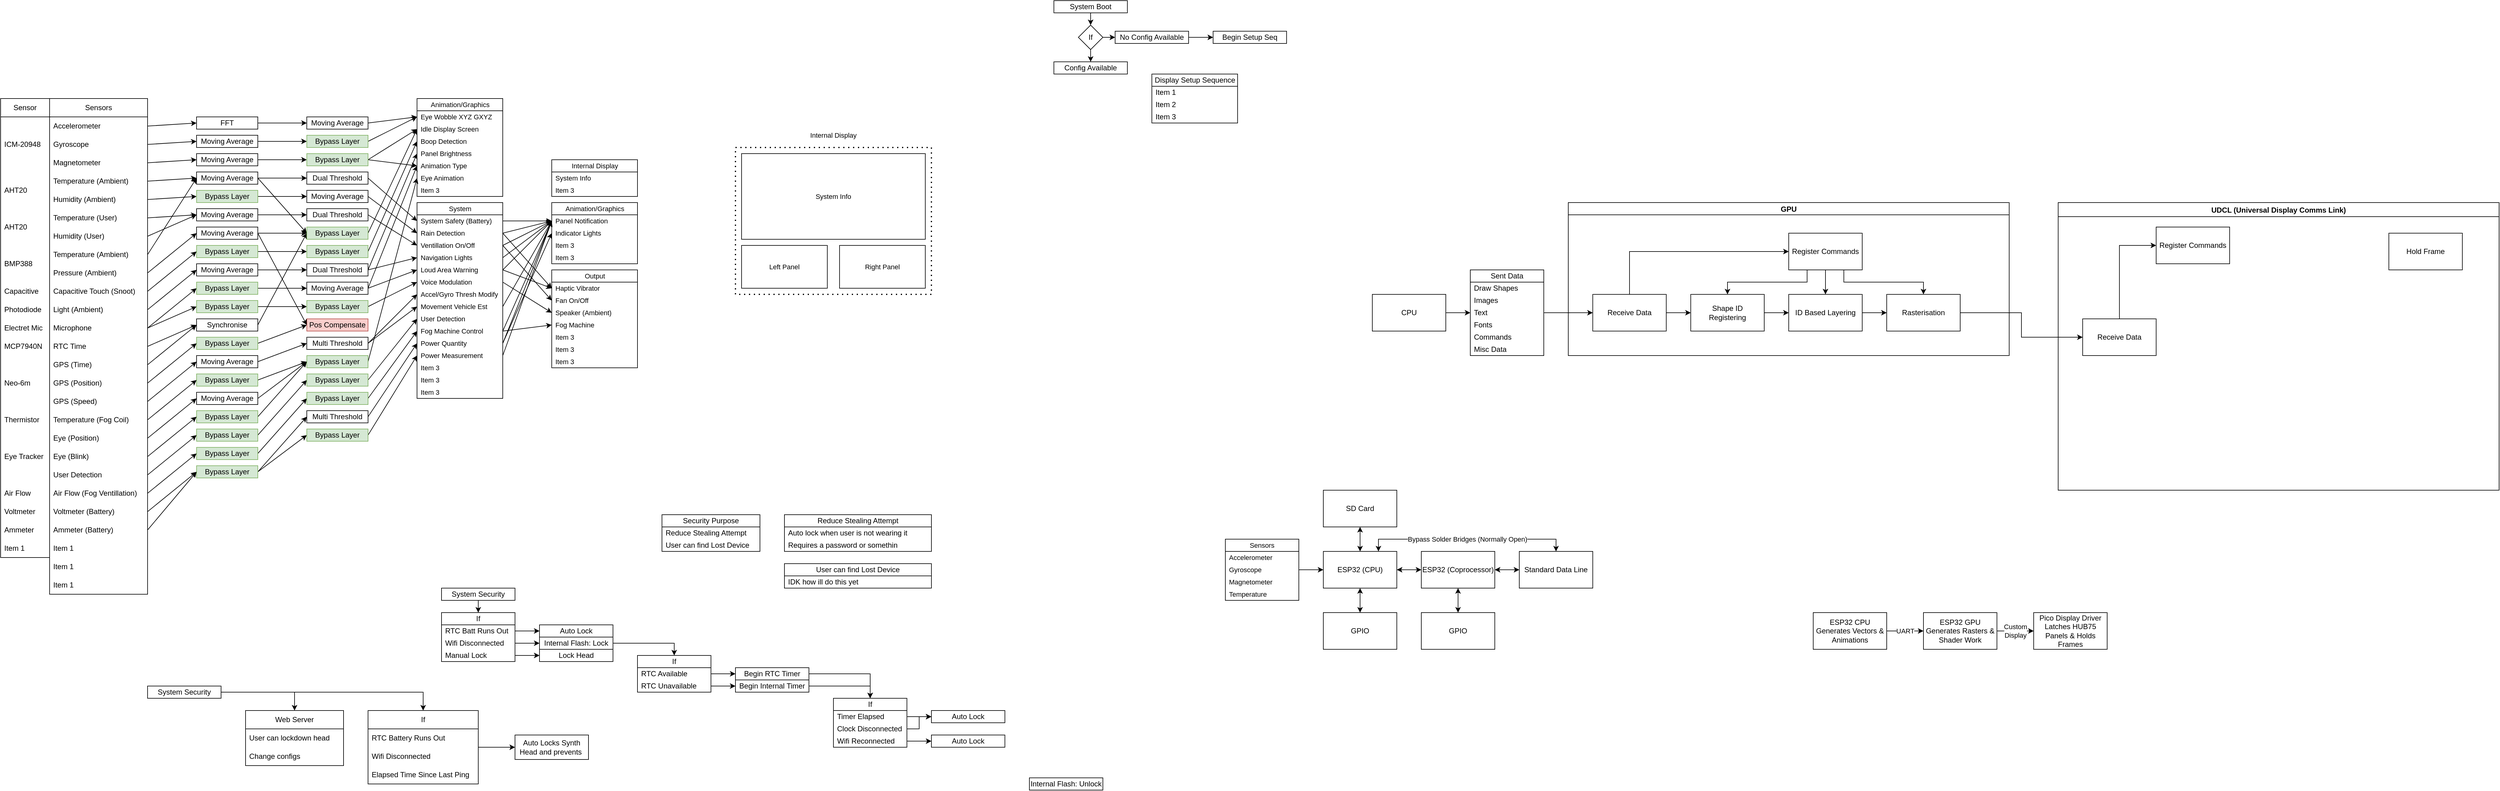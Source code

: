 <mxfile version="24.7.8" pages="2">
  <diagram name="System" id="d9xoSHIAIZArs-D-FXk2">
    <mxGraphModel dx="2788" dy="1667" grid="1" gridSize="10" guides="1" tooltips="1" connect="1" arrows="1" fold="0" page="1" pageScale="1" pageWidth="2400" pageHeight="1500" math="0" shadow="0">
      <root>
        <mxCell id="0" />
        <mxCell id="1" parent="0" />
        <mxCell id="hKXoacQSXAMwcMoF9dcZ-2" value="Sensors" style="swimlane;fontStyle=0;childLayout=stackLayout;horizontal=1;startSize=30;horizontalStack=0;resizeParent=1;resizeParentMax=0;resizeLast=0;collapsible=1;marginBottom=0;whiteSpace=wrap;html=1;" parent="1" vertex="1">
          <mxGeometry x="240" y="240" width="160" height="810" as="geometry" />
        </mxCell>
        <mxCell id="hKXoacQSXAMwcMoF9dcZ-3" value="Accelerometer" style="text;align=left;verticalAlign=middle;spacingLeft=4;spacingRight=4;overflow=hidden;points=[[0,0.5],[1,0.5]];portConstraint=eastwest;rotatable=0;whiteSpace=wrap;html=1;" parent="hKXoacQSXAMwcMoF9dcZ-2" vertex="1">
          <mxGeometry y="30" width="160" height="30" as="geometry" />
        </mxCell>
        <mxCell id="hKXoacQSXAMwcMoF9dcZ-4" value="Gyroscope" style="text;align=left;verticalAlign=middle;spacingLeft=4;spacingRight=4;overflow=hidden;points=[[0,0.5],[1,0.5]];portConstraint=eastwest;rotatable=0;whiteSpace=wrap;html=1;" parent="hKXoacQSXAMwcMoF9dcZ-2" vertex="1">
          <mxGeometry y="60" width="160" height="30" as="geometry" />
        </mxCell>
        <mxCell id="hKXoacQSXAMwcMoF9dcZ-5" value="Magnetometer" style="text;align=left;verticalAlign=middle;spacingLeft=4;spacingRight=4;overflow=hidden;points=[[0,0.5],[1,0.5]];portConstraint=eastwest;rotatable=0;whiteSpace=wrap;html=1;" parent="hKXoacQSXAMwcMoF9dcZ-2" vertex="1">
          <mxGeometry y="90" width="160" height="30" as="geometry" />
        </mxCell>
        <mxCell id="hKXoacQSXAMwcMoF9dcZ-6" value="Temperature (Ambient)" style="text;strokeColor=none;fillColor=none;align=left;verticalAlign=middle;spacingLeft=4;spacingRight=4;overflow=hidden;points=[[0,0.5],[1,0.5]];portConstraint=eastwest;rotatable=0;whiteSpace=wrap;html=1;" parent="hKXoacQSXAMwcMoF9dcZ-2" vertex="1">
          <mxGeometry y="120" width="160" height="30" as="geometry" />
        </mxCell>
        <mxCell id="hKXoacQSXAMwcMoF9dcZ-7" value="Humidity (Ambient)" style="text;strokeColor=none;fillColor=none;align=left;verticalAlign=middle;spacingLeft=4;spacingRight=4;overflow=hidden;points=[[0,0.5],[1,0.5]];portConstraint=eastwest;rotatable=0;whiteSpace=wrap;html=1;" parent="hKXoacQSXAMwcMoF9dcZ-2" vertex="1">
          <mxGeometry y="150" width="160" height="30" as="geometry" />
        </mxCell>
        <mxCell id="Uyo3kg0YUgSA8KIfxvC5-44" value="Temperature (User)" style="text;strokeColor=none;fillColor=none;align=left;verticalAlign=middle;spacingLeft=4;spacingRight=4;overflow=hidden;points=[[0,0.5],[1,0.5]];portConstraint=eastwest;rotatable=0;whiteSpace=wrap;html=1;" parent="hKXoacQSXAMwcMoF9dcZ-2" vertex="1">
          <mxGeometry y="180" width="160" height="30" as="geometry" />
        </mxCell>
        <mxCell id="Uyo3kg0YUgSA8KIfxvC5-43" value="Humidity (User)" style="text;strokeColor=none;fillColor=none;align=left;verticalAlign=middle;spacingLeft=4;spacingRight=4;overflow=hidden;points=[[0,0.5],[1,0.5]];portConstraint=eastwest;rotatable=0;whiteSpace=wrap;html=1;" parent="hKXoacQSXAMwcMoF9dcZ-2" vertex="1">
          <mxGeometry y="210" width="160" height="30" as="geometry" />
        </mxCell>
        <mxCell id="Uyo3kg0YUgSA8KIfxvC5-5" value="Temperature (Ambient)" style="text;strokeColor=none;fillColor=none;align=left;verticalAlign=middle;spacingLeft=4;spacingRight=4;overflow=hidden;points=[[0,0.5],[1,0.5]];portConstraint=eastwest;rotatable=0;whiteSpace=wrap;html=1;" parent="hKXoacQSXAMwcMoF9dcZ-2" vertex="1">
          <mxGeometry y="240" width="160" height="30" as="geometry" />
        </mxCell>
        <mxCell id="1HQZcgS3lgf-D2C-5jQw-72" value="Pressure (Ambient)" style="text;strokeColor=none;fillColor=none;align=left;verticalAlign=middle;spacingLeft=4;spacingRight=4;overflow=hidden;points=[[0,0.5],[1,0.5]];portConstraint=eastwest;rotatable=0;whiteSpace=wrap;html=1;" parent="hKXoacQSXAMwcMoF9dcZ-2" vertex="1">
          <mxGeometry y="270" width="160" height="30" as="geometry" />
        </mxCell>
        <mxCell id="1HQZcgS3lgf-D2C-5jQw-67" value="Capacitive Touch (Snoot)" style="text;strokeColor=none;fillColor=none;align=left;verticalAlign=middle;spacingLeft=4;spacingRight=4;overflow=hidden;points=[[0,0.5],[1,0.5]];portConstraint=eastwest;rotatable=0;whiteSpace=wrap;html=1;" parent="hKXoacQSXAMwcMoF9dcZ-2" vertex="1">
          <mxGeometry y="300" width="160" height="30" as="geometry" />
        </mxCell>
        <mxCell id="hKXoacQSXAMwcMoF9dcZ-8" value="Light (Ambient)" style="text;strokeColor=none;fillColor=none;align=left;verticalAlign=middle;spacingLeft=4;spacingRight=4;overflow=hidden;points=[[0,0.5],[1,0.5]];portConstraint=eastwest;rotatable=0;whiteSpace=wrap;html=1;" parent="hKXoacQSXAMwcMoF9dcZ-2" vertex="1">
          <mxGeometry y="330" width="160" height="30" as="geometry" />
        </mxCell>
        <mxCell id="hKXoacQSXAMwcMoF9dcZ-9" value="Microphone" style="text;strokeColor=none;fillColor=none;align=left;verticalAlign=middle;spacingLeft=4;spacingRight=4;overflow=hidden;points=[[0,0.5],[1,0.5]];portConstraint=eastwest;rotatable=0;whiteSpace=wrap;html=1;" parent="hKXoacQSXAMwcMoF9dcZ-2" vertex="1">
          <mxGeometry y="360" width="160" height="30" as="geometry" />
        </mxCell>
        <mxCell id="hKXoacQSXAMwcMoF9dcZ-11" value="RTC Time" style="text;strokeColor=none;fillColor=none;align=left;verticalAlign=middle;spacingLeft=4;spacingRight=4;overflow=hidden;points=[[0,0.5],[1,0.5]];portConstraint=eastwest;rotatable=0;whiteSpace=wrap;html=1;" parent="hKXoacQSXAMwcMoF9dcZ-2" vertex="1">
          <mxGeometry y="390" width="160" height="30" as="geometry" />
        </mxCell>
        <mxCell id="hKXoacQSXAMwcMoF9dcZ-10" value="GPS (Time)" style="text;strokeColor=none;fillColor=none;align=left;verticalAlign=middle;spacingLeft=4;spacingRight=4;overflow=hidden;points=[[0,0.5],[1,0.5]];portConstraint=eastwest;rotatable=0;whiteSpace=wrap;html=1;" parent="hKXoacQSXAMwcMoF9dcZ-2" vertex="1">
          <mxGeometry y="420" width="160" height="30" as="geometry" />
        </mxCell>
        <mxCell id="1HQZcgS3lgf-D2C-5jQw-69" value="GPS (Position)" style="text;strokeColor=none;fillColor=none;align=left;verticalAlign=middle;spacingLeft=4;spacingRight=4;overflow=hidden;points=[[0,0.5],[1,0.5]];portConstraint=eastwest;rotatable=0;whiteSpace=wrap;html=1;" parent="hKXoacQSXAMwcMoF9dcZ-2" vertex="1">
          <mxGeometry y="450" width="160" height="30" as="geometry" />
        </mxCell>
        <mxCell id="1HQZcgS3lgf-D2C-5jQw-74" value="GPS (Speed)" style="text;strokeColor=none;fillColor=none;align=left;verticalAlign=middle;spacingLeft=4;spacingRight=4;overflow=hidden;points=[[0,0.5],[1,0.5]];portConstraint=eastwest;rotatable=0;whiteSpace=wrap;html=1;" parent="hKXoacQSXAMwcMoF9dcZ-2" vertex="1">
          <mxGeometry y="480" width="160" height="30" as="geometry" />
        </mxCell>
        <mxCell id="Uyo3kg0YUgSA8KIfxvC5-69" value="Temperature (Fog Coil)" style="text;strokeColor=none;fillColor=none;align=left;verticalAlign=middle;spacingLeft=4;spacingRight=4;overflow=hidden;points=[[0,0.5],[1,0.5]];portConstraint=eastwest;rotatable=0;whiteSpace=wrap;html=1;" parent="hKXoacQSXAMwcMoF9dcZ-2" vertex="1">
          <mxGeometry y="510" width="160" height="30" as="geometry" />
        </mxCell>
        <mxCell id="1HQZcgS3lgf-D2C-5jQw-73" value="Eye (Position)" style="text;strokeColor=none;fillColor=none;align=left;verticalAlign=middle;spacingLeft=4;spacingRight=4;overflow=hidden;points=[[0,0.5],[1,0.5]];portConstraint=eastwest;rotatable=0;whiteSpace=wrap;html=1;" parent="hKXoacQSXAMwcMoF9dcZ-2" vertex="1">
          <mxGeometry y="540" width="160" height="30" as="geometry" />
        </mxCell>
        <mxCell id="1HQZcgS3lgf-D2C-5jQw-68" value="Eye (Blink)" style="text;strokeColor=none;fillColor=none;align=left;verticalAlign=middle;spacingLeft=4;spacingRight=4;overflow=hidden;points=[[0,0.5],[1,0.5]];portConstraint=eastwest;rotatable=0;whiteSpace=wrap;html=1;" parent="hKXoacQSXAMwcMoF9dcZ-2" vertex="1">
          <mxGeometry y="570" width="160" height="30" as="geometry" />
        </mxCell>
        <mxCell id="n22xf1lLPReGf8fyCgXP-57" value="User Detection" style="text;strokeColor=none;fillColor=none;align=left;verticalAlign=middle;spacingLeft=4;spacingRight=4;overflow=hidden;points=[[0,0.5],[1,0.5]];portConstraint=eastwest;rotatable=0;whiteSpace=wrap;html=1;" parent="hKXoacQSXAMwcMoF9dcZ-2" vertex="1">
          <mxGeometry y="600" width="160" height="30" as="geometry" />
        </mxCell>
        <mxCell id="Uyo3kg0YUgSA8KIfxvC5-68" value="Air Flow (Fog Ventillation)" style="text;strokeColor=none;fillColor=none;align=left;verticalAlign=middle;spacingLeft=4;spacingRight=4;overflow=hidden;points=[[0,0.5],[1,0.5]];portConstraint=eastwest;rotatable=0;whiteSpace=wrap;html=1;" parent="hKXoacQSXAMwcMoF9dcZ-2" vertex="1">
          <mxGeometry y="630" width="160" height="30" as="geometry" />
        </mxCell>
        <mxCell id="Uyo3kg0YUgSA8KIfxvC5-67" value="Voltmeter (Battery)" style="text;strokeColor=none;fillColor=none;align=left;verticalAlign=middle;spacingLeft=4;spacingRight=4;overflow=hidden;points=[[0,0.5],[1,0.5]];portConstraint=eastwest;rotatable=0;whiteSpace=wrap;html=1;" parent="hKXoacQSXAMwcMoF9dcZ-2" vertex="1">
          <mxGeometry y="660" width="160" height="30" as="geometry" />
        </mxCell>
        <mxCell id="Uyo3kg0YUgSA8KIfxvC5-66" value="Ammeter (Battery)" style="text;strokeColor=none;fillColor=none;align=left;verticalAlign=middle;spacingLeft=4;spacingRight=4;overflow=hidden;points=[[0,0.5],[1,0.5]];portConstraint=eastwest;rotatable=0;whiteSpace=wrap;html=1;" parent="hKXoacQSXAMwcMoF9dcZ-2" vertex="1">
          <mxGeometry y="690" width="160" height="30" as="geometry" />
        </mxCell>
        <mxCell id="Uyo3kg0YUgSA8KIfxvC5-65" value="Item 1" style="text;strokeColor=none;fillColor=none;align=left;verticalAlign=middle;spacingLeft=4;spacingRight=4;overflow=hidden;points=[[0,0.5],[1,0.5]];portConstraint=eastwest;rotatable=0;whiteSpace=wrap;html=1;" parent="hKXoacQSXAMwcMoF9dcZ-2" vertex="1">
          <mxGeometry y="720" width="160" height="30" as="geometry" />
        </mxCell>
        <mxCell id="n22xf1lLPReGf8fyCgXP-25" value="Item 1" style="text;strokeColor=none;fillColor=none;align=left;verticalAlign=middle;spacingLeft=4;spacingRight=4;overflow=hidden;points=[[0,0.5],[1,0.5]];portConstraint=eastwest;rotatable=0;whiteSpace=wrap;html=1;" parent="hKXoacQSXAMwcMoF9dcZ-2" vertex="1">
          <mxGeometry y="750" width="160" height="30" as="geometry" />
        </mxCell>
        <mxCell id="n22xf1lLPReGf8fyCgXP-24" value="Item 1" style="text;strokeColor=none;fillColor=none;align=left;verticalAlign=middle;spacingLeft=4;spacingRight=4;overflow=hidden;points=[[0,0.5],[1,0.5]];portConstraint=eastwest;rotatable=0;whiteSpace=wrap;html=1;" parent="hKXoacQSXAMwcMoF9dcZ-2" vertex="1">
          <mxGeometry y="780" width="160" height="30" as="geometry" />
        </mxCell>
        <mxCell id="1HQZcgS3lgf-D2C-5jQw-12" style="edgeStyle=none;shape=connector;rounded=0;orthogonalLoop=1;jettySize=auto;html=1;exitX=1;exitY=0.5;exitDx=0;exitDy=0;entryX=0;entryY=0.5;entryDx=0;entryDy=0;strokeColor=default;align=center;verticalAlign=middle;fontFamily=Helvetica;fontSize=11;fontColor=default;labelBackgroundColor=default;endArrow=classic;" parent="1" source="hKXoacQSXAMwcMoF9dcZ-18" target="1HQZcgS3lgf-D2C-5jQw-11" edge="1">
          <mxGeometry relative="1" as="geometry" />
        </mxCell>
        <mxCell id="hKXoacQSXAMwcMoF9dcZ-18" value="FFT" style="rounded=0;whiteSpace=wrap;html=1;" parent="1" vertex="1">
          <mxGeometry x="480" y="270" width="100" height="20" as="geometry" />
        </mxCell>
        <mxCell id="hKXoacQSXAMwcMoF9dcZ-19" style="rounded=0;orthogonalLoop=1;jettySize=auto;html=1;exitX=1;exitY=0.5;exitDx=0;exitDy=0;entryX=0;entryY=0.5;entryDx=0;entryDy=0;" parent="1" source="hKXoacQSXAMwcMoF9dcZ-3" target="hKXoacQSXAMwcMoF9dcZ-18" edge="1">
          <mxGeometry relative="1" as="geometry" />
        </mxCell>
        <mxCell id="1HQZcgS3lgf-D2C-5jQw-20" style="edgeStyle=none;shape=connector;rounded=0;orthogonalLoop=1;jettySize=auto;html=1;exitX=1;exitY=0.5;exitDx=0;exitDy=0;entryX=0;entryY=0.5;entryDx=0;entryDy=0;strokeColor=default;align=center;verticalAlign=middle;fontFamily=Helvetica;fontSize=11;fontColor=default;labelBackgroundColor=default;endArrow=classic;" parent="1" source="1HQZcgS3lgf-D2C-5jQw-4" target="Uyo3kg0YUgSA8KIfxvC5-21" edge="1">
          <mxGeometry relative="1" as="geometry" />
        </mxCell>
        <mxCell id="1HQZcgS3lgf-D2C-5jQw-4" value="Moving Average" style="rounded=0;whiteSpace=wrap;html=1;" parent="1" vertex="1">
          <mxGeometry x="480" y="300" width="100" height="20" as="geometry" />
        </mxCell>
        <mxCell id="1HQZcgS3lgf-D2C-5jQw-7" style="edgeStyle=none;shape=connector;rounded=0;orthogonalLoop=1;jettySize=auto;html=1;exitX=1;exitY=0.5;exitDx=0;exitDy=0;entryX=0;entryY=0.5;entryDx=0;entryDy=0;strokeColor=default;align=center;verticalAlign=middle;fontFamily=Helvetica;fontSize=11;fontColor=default;labelBackgroundColor=default;endArrow=classic;" parent="1" source="hKXoacQSXAMwcMoF9dcZ-4" target="1HQZcgS3lgf-D2C-5jQw-4" edge="1">
          <mxGeometry relative="1" as="geometry" />
        </mxCell>
        <mxCell id="1HQZcgS3lgf-D2C-5jQw-19" style="edgeStyle=none;shape=connector;rounded=0;orthogonalLoop=1;jettySize=auto;html=1;exitX=1;exitY=0.5;exitDx=0;exitDy=0;entryX=0;entryY=0.5;entryDx=0;entryDy=0;strokeColor=default;align=center;verticalAlign=middle;fontFamily=Helvetica;fontSize=11;fontColor=default;labelBackgroundColor=default;endArrow=classic;" parent="1" source="1HQZcgS3lgf-D2C-5jQw-11" target="1HQZcgS3lgf-D2C-5jQw-16" edge="1">
          <mxGeometry relative="1" as="geometry" />
        </mxCell>
        <mxCell id="1HQZcgS3lgf-D2C-5jQw-11" value="Moving Average" style="rounded=0;whiteSpace=wrap;html=1;" parent="1" vertex="1">
          <mxGeometry x="660" y="270" width="100" height="20" as="geometry" />
        </mxCell>
        <mxCell id="1HQZcgS3lgf-D2C-5jQw-15" value="Animation/Graphics" style="swimlane;fontStyle=0;childLayout=stackLayout;horizontal=1;startSize=20;fillColor=none;horizontalStack=0;resizeParent=1;resizeParentMax=0;resizeLast=0;collapsible=1;marginBottom=0;html=1;fontFamily=Helvetica;fontSize=11;fontColor=default;labelBackgroundColor=default;" parent="1" vertex="1">
          <mxGeometry x="840" y="240" width="140" height="160" as="geometry" />
        </mxCell>
        <mxCell id="1HQZcgS3lgf-D2C-5jQw-16" value="Eye Wobble XYZ GXYZ" style="text;strokeColor=none;fillColor=none;align=left;verticalAlign=middle;spacingLeft=4;spacingRight=4;overflow=hidden;rotatable=0;points=[[0,0.5],[1,0.5]];portConstraint=eastwest;whiteSpace=wrap;html=1;fontFamily=Helvetica;fontSize=11;fontColor=default;labelBackgroundColor=default;" parent="1HQZcgS3lgf-D2C-5jQw-15" vertex="1">
          <mxGeometry y="20" width="140" height="20" as="geometry" />
        </mxCell>
        <mxCell id="1HQZcgS3lgf-D2C-5jQw-52" value="Idle Display Screen" style="text;strokeColor=none;fillColor=none;align=left;verticalAlign=middle;spacingLeft=4;spacingRight=4;overflow=hidden;rotatable=0;points=[[0,0.5],[1,0.5]];portConstraint=eastwest;whiteSpace=wrap;html=1;fontFamily=Helvetica;fontSize=11;fontColor=default;labelBackgroundColor=default;" parent="1HQZcgS3lgf-D2C-5jQw-15" vertex="1">
          <mxGeometry y="40" width="140" height="20" as="geometry" />
        </mxCell>
        <mxCell id="1HQZcgS3lgf-D2C-5jQw-55" value="Boop Detection" style="text;strokeColor=none;fillColor=none;align=left;verticalAlign=middle;spacingLeft=4;spacingRight=4;overflow=hidden;rotatable=0;points=[[0,0.5],[1,0.5]];portConstraint=eastwest;whiteSpace=wrap;html=1;fontFamily=Helvetica;fontSize=11;fontColor=default;labelBackgroundColor=default;" parent="1HQZcgS3lgf-D2C-5jQw-15" vertex="1">
          <mxGeometry y="60" width="140" height="20" as="geometry" />
        </mxCell>
        <mxCell id="1HQZcgS3lgf-D2C-5jQw-17" value="Panel Brightness" style="text;strokeColor=none;fillColor=none;align=left;verticalAlign=middle;spacingLeft=4;spacingRight=4;overflow=hidden;rotatable=0;points=[[0,0.5],[1,0.5]];portConstraint=eastwest;whiteSpace=wrap;html=1;fontFamily=Helvetica;fontSize=11;fontColor=default;labelBackgroundColor=default;" parent="1HQZcgS3lgf-D2C-5jQw-15" vertex="1">
          <mxGeometry y="80" width="140" height="20" as="geometry" />
        </mxCell>
        <mxCell id="1HQZcgS3lgf-D2C-5jQw-50" value="Animation Type" style="text;strokeColor=none;fillColor=none;align=left;verticalAlign=middle;spacingLeft=4;spacingRight=4;overflow=hidden;rotatable=0;points=[[0,0.5],[1,0.5]];portConstraint=eastwest;whiteSpace=wrap;html=1;fontFamily=Helvetica;fontSize=11;fontColor=default;labelBackgroundColor=default;" parent="1HQZcgS3lgf-D2C-5jQw-15" vertex="1">
          <mxGeometry y="100" width="140" height="20" as="geometry" />
        </mxCell>
        <mxCell id="1HQZcgS3lgf-D2C-5jQw-54" value="Eye Animation" style="text;strokeColor=none;fillColor=none;align=left;verticalAlign=middle;spacingLeft=4;spacingRight=4;overflow=hidden;rotatable=0;points=[[0,0.5],[1,0.5]];portConstraint=eastwest;whiteSpace=wrap;html=1;fontFamily=Helvetica;fontSize=11;fontColor=default;labelBackgroundColor=default;" parent="1HQZcgS3lgf-D2C-5jQw-15" vertex="1">
          <mxGeometry y="120" width="140" height="20" as="geometry" />
        </mxCell>
        <mxCell id="Uyo3kg0YUgSA8KIfxvC5-60" value="Item 3" style="text;strokeColor=none;fillColor=none;align=left;verticalAlign=middle;spacingLeft=4;spacingRight=4;overflow=hidden;rotatable=0;points=[[0,0.5],[1,0.5]];portConstraint=eastwest;whiteSpace=wrap;html=1;fontFamily=Helvetica;fontSize=11;fontColor=default;labelBackgroundColor=default;" parent="1HQZcgS3lgf-D2C-5jQw-15" vertex="1">
          <mxGeometry y="140" width="140" height="20" as="geometry" />
        </mxCell>
        <mxCell id="1HQZcgS3lgf-D2C-5jQw-24" style="edgeStyle=none;shape=connector;rounded=0;orthogonalLoop=1;jettySize=auto;html=1;exitX=1;exitY=0.5;exitDx=0;exitDy=0;entryX=0;entryY=0.5;entryDx=0;entryDy=0;strokeColor=default;align=center;verticalAlign=middle;fontFamily=Helvetica;fontSize=11;fontColor=default;labelBackgroundColor=default;endArrow=classic;" parent="1" source="1HQZcgS3lgf-D2C-5jQw-21" target="1HQZcgS3lgf-D2C-5jQw-22" edge="1">
          <mxGeometry relative="1" as="geometry" />
        </mxCell>
        <mxCell id="1HQZcgS3lgf-D2C-5jQw-21" value="Moving Average" style="rounded=0;whiteSpace=wrap;html=1;" parent="1" vertex="1">
          <mxGeometry x="480" y="510" width="100" height="20" as="geometry" />
        </mxCell>
        <mxCell id="1HQZcgS3lgf-D2C-5jQw-25" style="edgeStyle=none;shape=connector;rounded=0;orthogonalLoop=1;jettySize=auto;html=1;exitX=1;exitY=0.5;exitDx=0;exitDy=0;entryX=0;entryY=0.5;entryDx=0;entryDy=0;strokeColor=default;align=center;verticalAlign=middle;fontFamily=Helvetica;fontSize=11;fontColor=default;labelBackgroundColor=default;endArrow=classic;" parent="1" source="1HQZcgS3lgf-D2C-5jQw-22" target="1HQZcgS3lgf-D2C-5jQw-17" edge="1">
          <mxGeometry relative="1" as="geometry" />
        </mxCell>
        <mxCell id="1HQZcgS3lgf-D2C-5jQw-76" style="edgeStyle=none;shape=connector;rounded=0;orthogonalLoop=1;jettySize=auto;html=1;exitX=1;exitY=0.5;exitDx=0;exitDy=0;entryX=0;entryY=0.5;entryDx=0;entryDy=0;strokeColor=default;align=center;verticalAlign=middle;fontFamily=Helvetica;fontSize=11;fontColor=default;labelBackgroundColor=default;endArrow=classic;" parent="1" source="1HQZcgS3lgf-D2C-5jQw-22" target="1HQZcgS3lgf-D2C-5jQw-33" edge="1">
          <mxGeometry relative="1" as="geometry" />
        </mxCell>
        <mxCell id="1HQZcgS3lgf-D2C-5jQw-22" value="Dual Threshold" style="rounded=0;whiteSpace=wrap;html=1;" parent="1" vertex="1">
          <mxGeometry x="660" y="510" width="100" height="20" as="geometry" />
        </mxCell>
        <mxCell id="1HQZcgS3lgf-D2C-5jQw-23" style="edgeStyle=none;shape=connector;rounded=0;orthogonalLoop=1;jettySize=auto;html=1;exitX=1;exitY=0.5;exitDx=0;exitDy=0;strokeColor=default;align=center;verticalAlign=middle;fontFamily=Helvetica;fontSize=11;fontColor=default;labelBackgroundColor=default;endArrow=classic;entryX=0;entryY=0.5;entryDx=0;entryDy=0;" parent="1" source="hKXoacQSXAMwcMoF9dcZ-8" target="1HQZcgS3lgf-D2C-5jQw-21" edge="1">
          <mxGeometry relative="1" as="geometry">
            <mxPoint x="420" y="390" as="targetPoint" />
          </mxGeometry>
        </mxCell>
        <mxCell id="1HQZcgS3lgf-D2C-5jQw-29" style="edgeStyle=none;shape=connector;rounded=0;orthogonalLoop=1;jettySize=auto;html=1;exitX=1;exitY=0.5;exitDx=0;exitDy=0;entryX=0;entryY=0.5;entryDx=0;entryDy=0;strokeColor=default;align=center;verticalAlign=middle;fontFamily=Helvetica;fontSize=11;fontColor=default;labelBackgroundColor=default;endArrow=classic;" parent="1" source="1HQZcgS3lgf-D2C-5jQw-26" target="1HQZcgS3lgf-D2C-5jQw-28" edge="1">
          <mxGeometry relative="1" as="geometry" />
        </mxCell>
        <mxCell id="Uyo3kg0YUgSA8KIfxvC5-40" style="edgeStyle=none;shape=connector;rounded=0;orthogonalLoop=1;jettySize=auto;html=1;exitX=1;exitY=0.5;exitDx=0;exitDy=0;entryX=0;entryY=0.5;entryDx=0;entryDy=0;strokeColor=default;align=center;verticalAlign=middle;fontFamily=Helvetica;fontSize=11;fontColor=default;labelBackgroundColor=default;endArrow=classic;" parent="1" source="1HQZcgS3lgf-D2C-5jQw-26" target="Uyo3kg0YUgSA8KIfxvC5-23" edge="1">
          <mxGeometry relative="1" as="geometry" />
        </mxCell>
        <mxCell id="1HQZcgS3lgf-D2C-5jQw-26" value="Moving Average" style="rounded=0;whiteSpace=wrap;html=1;" parent="1" vertex="1">
          <mxGeometry x="480" y="360" width="100" height="20" as="geometry" />
        </mxCell>
        <mxCell id="1HQZcgS3lgf-D2C-5jQw-27" style="edgeStyle=none;shape=connector;rounded=0;orthogonalLoop=1;jettySize=auto;html=1;exitX=1;exitY=0.5;exitDx=0;exitDy=0;entryX=0;entryY=0.5;entryDx=0;entryDy=0;strokeColor=default;align=center;verticalAlign=middle;fontFamily=Helvetica;fontSize=11;fontColor=default;labelBackgroundColor=default;endArrow=classic;" parent="1" source="hKXoacQSXAMwcMoF9dcZ-6" target="1HQZcgS3lgf-D2C-5jQw-26" edge="1">
          <mxGeometry relative="1" as="geometry" />
        </mxCell>
        <mxCell id="1HQZcgS3lgf-D2C-5jQw-30" style="edgeStyle=none;shape=connector;rounded=0;orthogonalLoop=1;jettySize=auto;html=1;exitX=1;exitY=0.5;exitDx=0;exitDy=0;entryX=0;entryY=0.5;entryDx=0;entryDy=0;strokeColor=default;align=center;verticalAlign=middle;fontFamily=Helvetica;fontSize=11;fontColor=default;labelBackgroundColor=default;endArrow=classic;" parent="1" source="1HQZcgS3lgf-D2C-5jQw-28" target="1HQZcgS3lgf-D2C-5jQw-18" edge="1">
          <mxGeometry relative="1" as="geometry" />
        </mxCell>
        <mxCell id="1HQZcgS3lgf-D2C-5jQw-28" value="Dual Threshold" style="rounded=0;whiteSpace=wrap;html=1;" parent="1" vertex="1">
          <mxGeometry x="660" y="360" width="100" height="20" as="geometry" />
        </mxCell>
        <mxCell id="1HQZcgS3lgf-D2C-5jQw-57" value="Sensor" style="swimlane;fontStyle=0;childLayout=stackLayout;horizontal=1;startSize=30;horizontalStack=0;resizeParent=1;resizeParentMax=0;resizeLast=0;collapsible=1;marginBottom=0;whiteSpace=wrap;html=1;" parent="1" vertex="1">
          <mxGeometry x="160" y="240" width="80" height="750" as="geometry" />
        </mxCell>
        <mxCell id="1HQZcgS3lgf-D2C-5jQw-58" value="ICM-20948&amp;nbsp;" style="text;align=left;verticalAlign=middle;spacingLeft=4;spacingRight=4;overflow=hidden;points=[[0,0.5],[1,0.5]];portConstraint=eastwest;rotatable=0;whiteSpace=wrap;html=1;" parent="1HQZcgS3lgf-D2C-5jQw-57" vertex="1">
          <mxGeometry y="30" width="80" height="90" as="geometry" />
        </mxCell>
        <mxCell id="1HQZcgS3lgf-D2C-5jQw-61" value="AHT20" style="text;strokeColor=none;fillColor=none;align=left;verticalAlign=middle;spacingLeft=4;spacingRight=4;overflow=hidden;points=[[0,0.5],[1,0.5]];portConstraint=eastwest;rotatable=0;whiteSpace=wrap;html=1;" parent="1HQZcgS3lgf-D2C-5jQw-57" vertex="1">
          <mxGeometry y="120" width="80" height="60" as="geometry" />
        </mxCell>
        <mxCell id="Uyo3kg0YUgSA8KIfxvC5-42" value="AHT20" style="text;strokeColor=none;fillColor=none;align=left;verticalAlign=middle;spacingLeft=4;spacingRight=4;overflow=hidden;points=[[0,0.5],[1,0.5]];portConstraint=eastwest;rotatable=0;whiteSpace=wrap;html=1;" parent="1HQZcgS3lgf-D2C-5jQw-57" vertex="1">
          <mxGeometry y="180" width="80" height="60" as="geometry" />
        </mxCell>
        <mxCell id="Uyo3kg0YUgSA8KIfxvC5-6" value="BMP388" style="text;strokeColor=none;fillColor=none;align=left;verticalAlign=middle;spacingLeft=4;spacingRight=4;overflow=hidden;points=[[0,0.5],[1,0.5]];portConstraint=eastwest;rotatable=0;whiteSpace=wrap;html=1;" parent="1HQZcgS3lgf-D2C-5jQw-57" vertex="1">
          <mxGeometry y="240" width="80" height="60" as="geometry" />
        </mxCell>
        <mxCell id="Uyo3kg0YUgSA8KIfxvC5-54" value="Capacitive" style="text;strokeColor=none;fillColor=none;align=left;verticalAlign=middle;spacingLeft=4;spacingRight=4;overflow=hidden;points=[[0,0.5],[1,0.5]];portConstraint=eastwest;rotatable=0;whiteSpace=wrap;html=1;" parent="1HQZcgS3lgf-D2C-5jQw-57" vertex="1">
          <mxGeometry y="300" width="80" height="30" as="geometry" />
        </mxCell>
        <mxCell id="1HQZcgS3lgf-D2C-5jQw-63" value="Photodiode" style="text;strokeColor=none;fillColor=none;align=left;verticalAlign=middle;spacingLeft=4;spacingRight=4;overflow=hidden;points=[[0,0.5],[1,0.5]];portConstraint=eastwest;rotatable=0;whiteSpace=wrap;html=1;" parent="1HQZcgS3lgf-D2C-5jQw-57" vertex="1">
          <mxGeometry y="330" width="80" height="30" as="geometry" />
        </mxCell>
        <mxCell id="1HQZcgS3lgf-D2C-5jQw-64" value="Electret Mic" style="text;strokeColor=none;fillColor=none;align=left;verticalAlign=middle;spacingLeft=4;spacingRight=4;overflow=hidden;points=[[0,0.5],[1,0.5]];portConstraint=eastwest;rotatable=0;whiteSpace=wrap;html=1;" parent="1HQZcgS3lgf-D2C-5jQw-57" vertex="1">
          <mxGeometry y="360" width="80" height="30" as="geometry" />
        </mxCell>
        <mxCell id="Uyo3kg0YUgSA8KIfxvC5-41" value="MCP7940N" style="text;strokeColor=none;fillColor=none;align=left;verticalAlign=middle;spacingLeft=4;spacingRight=4;overflow=hidden;points=[[0,0.5],[1,0.5]];portConstraint=eastwest;rotatable=0;whiteSpace=wrap;html=1;" parent="1HQZcgS3lgf-D2C-5jQw-57" vertex="1">
          <mxGeometry y="390" width="80" height="30" as="geometry" />
        </mxCell>
        <mxCell id="1HQZcgS3lgf-D2C-5jQw-65" value="Neo-6m" style="text;strokeColor=none;fillColor=none;align=left;verticalAlign=middle;spacingLeft=4;spacingRight=4;overflow=hidden;points=[[0,0.5],[1,0.5]];portConstraint=eastwest;rotatable=0;whiteSpace=wrap;html=1;" parent="1HQZcgS3lgf-D2C-5jQw-57" vertex="1">
          <mxGeometry y="420" width="80" height="90" as="geometry" />
        </mxCell>
        <mxCell id="Uyo3kg0YUgSA8KIfxvC5-64" value="Thermistor" style="text;strokeColor=none;fillColor=none;align=left;verticalAlign=middle;spacingLeft=4;spacingRight=4;overflow=hidden;points=[[0,0.5],[1,0.5]];portConstraint=eastwest;rotatable=0;whiteSpace=wrap;html=1;" parent="1HQZcgS3lgf-D2C-5jQw-57" vertex="1">
          <mxGeometry y="510" width="80" height="30" as="geometry" />
        </mxCell>
        <mxCell id="1HQZcgS3lgf-D2C-5jQw-66" value="Eye Tracker" style="text;strokeColor=none;fillColor=none;align=left;verticalAlign=middle;spacingLeft=4;spacingRight=4;overflow=hidden;points=[[0,0.5],[1,0.5]];portConstraint=eastwest;rotatable=0;whiteSpace=wrap;html=1;" parent="1HQZcgS3lgf-D2C-5jQw-57" vertex="1">
          <mxGeometry y="540" width="80" height="90" as="geometry" />
        </mxCell>
        <mxCell id="Uyo3kg0YUgSA8KIfxvC5-70" value="Air Flow" style="text;strokeColor=none;fillColor=none;align=left;verticalAlign=middle;spacingLeft=4;spacingRight=4;overflow=hidden;points=[[0,0.5],[1,0.5]];portConstraint=eastwest;rotatable=0;whiteSpace=wrap;html=1;" parent="1HQZcgS3lgf-D2C-5jQw-57" vertex="1">
          <mxGeometry y="630" width="80" height="30" as="geometry" />
        </mxCell>
        <mxCell id="n22xf1lLPReGf8fyCgXP-23" value="Voltmeter" style="text;strokeColor=none;fillColor=none;align=left;verticalAlign=middle;spacingLeft=4;spacingRight=4;overflow=hidden;points=[[0,0.5],[1,0.5]];portConstraint=eastwest;rotatable=0;whiteSpace=wrap;html=1;" parent="1HQZcgS3lgf-D2C-5jQw-57" vertex="1">
          <mxGeometry y="660" width="80" height="30" as="geometry" />
        </mxCell>
        <mxCell id="n22xf1lLPReGf8fyCgXP-26" value="Ammeter" style="text;strokeColor=none;fillColor=none;align=left;verticalAlign=middle;spacingLeft=4;spacingRight=4;overflow=hidden;points=[[0,0.5],[1,0.5]];portConstraint=eastwest;rotatable=0;whiteSpace=wrap;html=1;" parent="1HQZcgS3lgf-D2C-5jQw-57" vertex="1">
          <mxGeometry y="690" width="80" height="30" as="geometry" />
        </mxCell>
        <mxCell id="n22xf1lLPReGf8fyCgXP-22" value="Item 1" style="text;strokeColor=none;fillColor=none;align=left;verticalAlign=middle;spacingLeft=4;spacingRight=4;overflow=hidden;points=[[0,0.5],[1,0.5]];portConstraint=eastwest;rotatable=0;whiteSpace=wrap;html=1;" parent="1HQZcgS3lgf-D2C-5jQw-57" vertex="1">
          <mxGeometry y="720" width="80" height="30" as="geometry" />
        </mxCell>
        <mxCell id="1HQZcgS3lgf-D2C-5jQw-81" style="edgeStyle=none;shape=connector;rounded=0;orthogonalLoop=1;jettySize=auto;html=1;exitX=1;exitY=0.5;exitDx=0;exitDy=0;entryX=0;entryY=0.5;entryDx=0;entryDy=0;strokeColor=default;align=center;verticalAlign=middle;fontFamily=Helvetica;fontSize=11;fontColor=default;labelBackgroundColor=default;endArrow=classic;" parent="1" source="1HQZcgS3lgf-D2C-5jQw-77" target="1HQZcgS3lgf-D2C-5jQw-45" edge="1">
          <mxGeometry relative="1" as="geometry" />
        </mxCell>
        <mxCell id="1HQZcgS3lgf-D2C-5jQw-122" style="edgeStyle=none;shape=connector;rounded=0;orthogonalLoop=1;jettySize=auto;html=1;exitX=1;exitY=0.5;exitDx=0;exitDy=0;entryX=0;entryY=0.5;entryDx=0;entryDy=0;strokeColor=default;align=center;verticalAlign=middle;fontFamily=Helvetica;fontSize=11;fontColor=default;labelBackgroundColor=default;endArrow=classic;" parent="1" source="1HQZcgS3lgf-D2C-5jQw-77" target="1HQZcgS3lgf-D2C-5jQw-50" edge="1">
          <mxGeometry relative="1" as="geometry" />
        </mxCell>
        <mxCell id="1HQZcgS3lgf-D2C-5jQw-77" value="Moving Average" style="rounded=0;whiteSpace=wrap;html=1;" parent="1" vertex="1">
          <mxGeometry x="660" y="540" width="100" height="20" as="geometry" />
        </mxCell>
        <mxCell id="1HQZcgS3lgf-D2C-5jQw-79" style="edgeStyle=none;shape=connector;rounded=0;orthogonalLoop=1;jettySize=auto;html=1;exitX=1;exitY=0.5;exitDx=0;exitDy=0;entryX=0;entryY=0.5;entryDx=0;entryDy=0;strokeColor=default;align=center;verticalAlign=middle;fontFamily=Helvetica;fontSize=11;fontColor=default;labelBackgroundColor=default;endArrow=classic;" parent="1" source="hKXoacQSXAMwcMoF9dcZ-9" target="Uyo3kg0YUgSA8KIfxvC5-12" edge="1">
          <mxGeometry relative="1" as="geometry" />
        </mxCell>
        <mxCell id="1HQZcgS3lgf-D2C-5jQw-82" value="System" style="swimlane;fontStyle=0;childLayout=stackLayout;horizontal=1;startSize=20;fillColor=none;horizontalStack=0;resizeParent=1;resizeParentMax=0;resizeLast=0;collapsible=1;marginBottom=0;html=1;fontFamily=Helvetica;fontSize=11;fontColor=default;labelBackgroundColor=default;" parent="1" vertex="1">
          <mxGeometry x="840" y="410" width="140" height="320" as="geometry" />
        </mxCell>
        <mxCell id="1HQZcgS3lgf-D2C-5jQw-18" value="System Safety (Battery)" style="text;strokeColor=none;fillColor=none;align=left;verticalAlign=middle;spacingLeft=4;spacingRight=4;overflow=hidden;rotatable=0;points=[[0,0.5],[1,0.5]];portConstraint=eastwest;whiteSpace=wrap;html=1;fontFamily=Helvetica;fontSize=11;fontColor=default;labelBackgroundColor=default;" parent="1HQZcgS3lgf-D2C-5jQw-82" vertex="1">
          <mxGeometry y="20" width="140" height="20" as="geometry" />
        </mxCell>
        <mxCell id="1HQZcgS3lgf-D2C-5jQw-88" value="Rain Detection" style="text;strokeColor=none;fillColor=none;align=left;verticalAlign=middle;spacingLeft=4;spacingRight=4;overflow=hidden;rotatable=0;points=[[0,0.5],[1,0.5]];portConstraint=eastwest;whiteSpace=wrap;html=1;fontFamily=Helvetica;fontSize=11;fontColor=default;labelBackgroundColor=default;" parent="1HQZcgS3lgf-D2C-5jQw-82" vertex="1">
          <mxGeometry y="40" width="140" height="20" as="geometry" />
        </mxCell>
        <mxCell id="1HQZcgS3lgf-D2C-5jQw-94" value="Ventillation On/Off" style="text;strokeColor=none;fillColor=none;align=left;verticalAlign=middle;spacingLeft=4;spacingRight=4;overflow=hidden;rotatable=0;points=[[0,0.5],[1,0.5]];portConstraint=eastwest;whiteSpace=wrap;html=1;fontFamily=Helvetica;fontSize=11;fontColor=default;labelBackgroundColor=default;" parent="1HQZcgS3lgf-D2C-5jQw-82" vertex="1">
          <mxGeometry y="60" width="140" height="20" as="geometry" />
        </mxCell>
        <mxCell id="1HQZcgS3lgf-D2C-5jQw-33" value="Navigation Lights" style="text;strokeColor=none;fillColor=none;align=left;verticalAlign=middle;spacingLeft=4;spacingRight=4;overflow=hidden;rotatable=0;points=[[0,0.5],[1,0.5]];portConstraint=eastwest;whiteSpace=wrap;html=1;fontFamily=Helvetica;fontSize=11;fontColor=default;labelBackgroundColor=default;" parent="1HQZcgS3lgf-D2C-5jQw-82" vertex="1">
          <mxGeometry y="80" width="140" height="20" as="geometry" />
        </mxCell>
        <mxCell id="1HQZcgS3lgf-D2C-5jQw-45" value="Loud Area Warning" style="text;strokeColor=none;fillColor=none;align=left;verticalAlign=middle;spacingLeft=4;spacingRight=4;overflow=hidden;rotatable=0;points=[[0,0.5],[1,0.5]];portConstraint=eastwest;whiteSpace=wrap;html=1;fontFamily=Helvetica;fontSize=11;fontColor=default;labelBackgroundColor=default;" parent="1HQZcgS3lgf-D2C-5jQw-82" vertex="1">
          <mxGeometry y="100" width="140" height="20" as="geometry" />
        </mxCell>
        <mxCell id="1HQZcgS3lgf-D2C-5jQw-93" value="Voice Modulation" style="text;strokeColor=none;fillColor=none;align=left;verticalAlign=middle;spacingLeft=4;spacingRight=4;overflow=hidden;rotatable=0;points=[[0,0.5],[1,0.5]];portConstraint=eastwest;whiteSpace=wrap;html=1;fontFamily=Helvetica;fontSize=11;fontColor=default;labelBackgroundColor=default;" parent="1HQZcgS3lgf-D2C-5jQw-82" vertex="1">
          <mxGeometry y="120" width="140" height="20" as="geometry" />
        </mxCell>
        <mxCell id="Uyo3kg0YUgSA8KIfxvC5-92" value="Accel/Gyro Thresh Modify" style="text;strokeColor=none;fillColor=none;align=left;verticalAlign=middle;spacingLeft=4;spacingRight=4;overflow=hidden;rotatable=0;points=[[0,0.5],[1,0.5]];portConstraint=eastwest;whiteSpace=wrap;html=1;fontFamily=Helvetica;fontSize=11;fontColor=default;labelBackgroundColor=default;" parent="1HQZcgS3lgf-D2C-5jQw-82" vertex="1">
          <mxGeometry y="140" width="140" height="20" as="geometry" />
        </mxCell>
        <mxCell id="Uyo3kg0YUgSA8KIfxvC5-91" value="Movement Vehicle Est" style="text;strokeColor=none;fillColor=none;align=left;verticalAlign=middle;spacingLeft=4;spacingRight=4;overflow=hidden;rotatable=0;points=[[0,0.5],[1,0.5]];portConstraint=eastwest;whiteSpace=wrap;html=1;fontFamily=Helvetica;fontSize=11;fontColor=default;labelBackgroundColor=default;" parent="1HQZcgS3lgf-D2C-5jQw-82" vertex="1">
          <mxGeometry y="160" width="140" height="20" as="geometry" />
        </mxCell>
        <mxCell id="1HQZcgS3lgf-D2C-5jQw-95" value="User Detection" style="text;strokeColor=none;fillColor=none;align=left;verticalAlign=middle;spacingLeft=4;spacingRight=4;overflow=hidden;rotatable=0;points=[[0,0.5],[1,0.5]];portConstraint=eastwest;whiteSpace=wrap;html=1;fontFamily=Helvetica;fontSize=11;fontColor=default;labelBackgroundColor=default;" parent="1HQZcgS3lgf-D2C-5jQw-82" vertex="1">
          <mxGeometry y="180" width="140" height="20" as="geometry" />
        </mxCell>
        <mxCell id="1HQZcgS3lgf-D2C-5jQw-96" value="Fog Machine Control" style="text;strokeColor=none;fillColor=none;align=left;verticalAlign=middle;spacingLeft=4;spacingRight=4;overflow=hidden;rotatable=0;points=[[0,0.5],[1,0.5]];portConstraint=eastwest;whiteSpace=wrap;html=1;fontFamily=Helvetica;fontSize=11;fontColor=default;labelBackgroundColor=default;" parent="1HQZcgS3lgf-D2C-5jQw-82" vertex="1">
          <mxGeometry y="200" width="140" height="20" as="geometry" />
        </mxCell>
        <mxCell id="n22xf1lLPReGf8fyCgXP-18" value="Power Quantity" style="text;strokeColor=none;fillColor=none;align=left;verticalAlign=middle;spacingLeft=4;spacingRight=4;overflow=hidden;rotatable=0;points=[[0,0.5],[1,0.5]];portConstraint=eastwest;whiteSpace=wrap;html=1;fontFamily=Helvetica;fontSize=11;fontColor=default;labelBackgroundColor=default;" parent="1HQZcgS3lgf-D2C-5jQw-82" vertex="1">
          <mxGeometry y="220" width="140" height="20" as="geometry" />
        </mxCell>
        <mxCell id="1HQZcgS3lgf-D2C-5jQw-97" value="Power Measurement" style="text;strokeColor=none;fillColor=none;align=left;verticalAlign=middle;spacingLeft=4;spacingRight=4;overflow=hidden;rotatable=0;points=[[0,0.5],[1,0.5]];portConstraint=eastwest;whiteSpace=wrap;html=1;fontFamily=Helvetica;fontSize=11;fontColor=default;labelBackgroundColor=default;" parent="1HQZcgS3lgf-D2C-5jQw-82" vertex="1">
          <mxGeometry y="240" width="140" height="20" as="geometry" />
        </mxCell>
        <mxCell id="n22xf1lLPReGf8fyCgXP-19" value="Item 3" style="text;strokeColor=none;fillColor=none;align=left;verticalAlign=middle;spacingLeft=4;spacingRight=4;overflow=hidden;rotatable=0;points=[[0,0.5],[1,0.5]];portConstraint=eastwest;whiteSpace=wrap;html=1;fontFamily=Helvetica;fontSize=11;fontColor=default;labelBackgroundColor=default;" parent="1HQZcgS3lgf-D2C-5jQw-82" vertex="1">
          <mxGeometry y="260" width="140" height="20" as="geometry" />
        </mxCell>
        <mxCell id="n22xf1lLPReGf8fyCgXP-20" value="Item 3" style="text;strokeColor=none;fillColor=none;align=left;verticalAlign=middle;spacingLeft=4;spacingRight=4;overflow=hidden;rotatable=0;points=[[0,0.5],[1,0.5]];portConstraint=eastwest;whiteSpace=wrap;html=1;fontFamily=Helvetica;fontSize=11;fontColor=default;labelBackgroundColor=default;" parent="1HQZcgS3lgf-D2C-5jQw-82" vertex="1">
          <mxGeometry y="280" width="140" height="20" as="geometry" />
        </mxCell>
        <mxCell id="n22xf1lLPReGf8fyCgXP-17" value="Item 3" style="text;strokeColor=none;fillColor=none;align=left;verticalAlign=middle;spacingLeft=4;spacingRight=4;overflow=hidden;rotatable=0;points=[[0,0.5],[1,0.5]];portConstraint=eastwest;whiteSpace=wrap;html=1;fontFamily=Helvetica;fontSize=11;fontColor=default;labelBackgroundColor=default;" parent="1HQZcgS3lgf-D2C-5jQw-82" vertex="1">
          <mxGeometry y="300" width="140" height="20" as="geometry" />
        </mxCell>
        <mxCell id="1HQZcgS3lgf-D2C-5jQw-100" style="edgeStyle=none;shape=connector;rounded=0;orthogonalLoop=1;jettySize=auto;html=1;exitX=1;exitY=0.5;exitDx=0;exitDy=0;entryX=0;entryY=0.5;entryDx=0;entryDy=0;strokeColor=default;align=center;verticalAlign=middle;fontFamily=Helvetica;fontSize=11;fontColor=default;labelBackgroundColor=default;endArrow=classic;" parent="1" source="1HQZcgS3lgf-D2C-5jQw-98" target="1HQZcgS3lgf-D2C-5jQw-88" edge="1">
          <mxGeometry relative="1" as="geometry" />
        </mxCell>
        <mxCell id="1HQZcgS3lgf-D2C-5jQw-98" value="Moving Average" style="rounded=0;whiteSpace=wrap;html=1;" parent="1" vertex="1">
          <mxGeometry x="660" y="390" width="100" height="20" as="geometry" />
        </mxCell>
        <mxCell id="1HQZcgS3lgf-D2C-5jQw-99" style="edgeStyle=none;shape=connector;rounded=0;orthogonalLoop=1;jettySize=auto;html=1;exitX=1;exitY=0.5;exitDx=0;exitDy=0;entryX=0;entryY=0.5;entryDx=0;entryDy=0;strokeColor=default;align=center;verticalAlign=middle;fontFamily=Helvetica;fontSize=11;fontColor=default;labelBackgroundColor=default;endArrow=classic;" parent="1" source="hKXoacQSXAMwcMoF9dcZ-7" target="Uyo3kg0YUgSA8KIfxvC5-16" edge="1">
          <mxGeometry relative="1" as="geometry" />
        </mxCell>
        <mxCell id="1HQZcgS3lgf-D2C-5jQw-101" value="Output" style="swimlane;fontStyle=0;childLayout=stackLayout;horizontal=1;startSize=20;fillColor=none;horizontalStack=0;resizeParent=1;resizeParentMax=0;resizeLast=0;collapsible=1;marginBottom=0;html=1;fontFamily=Helvetica;fontSize=11;fontColor=default;labelBackgroundColor=default;" parent="1" vertex="1">
          <mxGeometry x="1060" y="520" width="140" height="160" as="geometry" />
        </mxCell>
        <mxCell id="1HQZcgS3lgf-D2C-5jQw-106" value="Haptic Vibrator" style="text;strokeColor=none;fillColor=none;align=left;verticalAlign=middle;spacingLeft=4;spacingRight=4;overflow=hidden;rotatable=0;points=[[0,0.5],[1,0.5]];portConstraint=eastwest;whiteSpace=wrap;html=1;fontFamily=Helvetica;fontSize=11;fontColor=default;labelBackgroundColor=default;" parent="1HQZcgS3lgf-D2C-5jQw-101" vertex="1">
          <mxGeometry y="20" width="140" height="20" as="geometry" />
        </mxCell>
        <mxCell id="1HQZcgS3lgf-D2C-5jQw-109" value="Fan On/Off" style="text;strokeColor=none;fillColor=none;align=left;verticalAlign=middle;spacingLeft=4;spacingRight=4;overflow=hidden;rotatable=0;points=[[0,0.5],[1,0.5]];portConstraint=eastwest;whiteSpace=wrap;html=1;fontFamily=Helvetica;fontSize=11;fontColor=default;labelBackgroundColor=default;" parent="1HQZcgS3lgf-D2C-5jQw-101" vertex="1">
          <mxGeometry y="40" width="140" height="20" as="geometry" />
        </mxCell>
        <mxCell id="1HQZcgS3lgf-D2C-5jQw-108" value="Speaker (Ambient)" style="text;strokeColor=none;fillColor=none;align=left;verticalAlign=middle;spacingLeft=4;spacingRight=4;overflow=hidden;rotatable=0;points=[[0,0.5],[1,0.5]];portConstraint=eastwest;whiteSpace=wrap;html=1;fontFamily=Helvetica;fontSize=11;fontColor=default;labelBackgroundColor=default;" parent="1HQZcgS3lgf-D2C-5jQw-101" vertex="1">
          <mxGeometry y="60" width="140" height="20" as="geometry" />
        </mxCell>
        <mxCell id="Uyo3kg0YUgSA8KIfxvC5-63" value="Fog Machine" style="text;strokeColor=none;fillColor=none;align=left;verticalAlign=middle;spacingLeft=4;spacingRight=4;overflow=hidden;rotatable=0;points=[[0,0.5],[1,0.5]];portConstraint=eastwest;whiteSpace=wrap;html=1;fontFamily=Helvetica;fontSize=11;fontColor=default;labelBackgroundColor=default;" parent="1HQZcgS3lgf-D2C-5jQw-101" vertex="1">
          <mxGeometry y="80" width="140" height="20" as="geometry" />
        </mxCell>
        <mxCell id="Uyo3kg0YUgSA8KIfxvC5-62" value="Item 3" style="text;strokeColor=none;fillColor=none;align=left;verticalAlign=middle;spacingLeft=4;spacingRight=4;overflow=hidden;rotatable=0;points=[[0,0.5],[1,0.5]];portConstraint=eastwest;whiteSpace=wrap;html=1;fontFamily=Helvetica;fontSize=11;fontColor=default;labelBackgroundColor=default;" parent="1HQZcgS3lgf-D2C-5jQw-101" vertex="1">
          <mxGeometry y="100" width="140" height="20" as="geometry" />
        </mxCell>
        <mxCell id="Uyo3kg0YUgSA8KIfxvC5-94" value="Item 3" style="text;strokeColor=none;fillColor=none;align=left;verticalAlign=middle;spacingLeft=4;spacingRight=4;overflow=hidden;rotatable=0;points=[[0,0.5],[1,0.5]];portConstraint=eastwest;whiteSpace=wrap;html=1;fontFamily=Helvetica;fontSize=11;fontColor=default;labelBackgroundColor=default;" parent="1HQZcgS3lgf-D2C-5jQw-101" vertex="1">
          <mxGeometry y="120" width="140" height="20" as="geometry" />
        </mxCell>
        <mxCell id="Uyo3kg0YUgSA8KIfxvC5-93" value="Item 3" style="text;strokeColor=none;fillColor=none;align=left;verticalAlign=middle;spacingLeft=4;spacingRight=4;overflow=hidden;rotatable=0;points=[[0,0.5],[1,0.5]];portConstraint=eastwest;whiteSpace=wrap;html=1;fontFamily=Helvetica;fontSize=11;fontColor=default;labelBackgroundColor=default;" parent="1HQZcgS3lgf-D2C-5jQw-101" vertex="1">
          <mxGeometry y="140" width="140" height="20" as="geometry" />
        </mxCell>
        <mxCell id="1HQZcgS3lgf-D2C-5jQw-111" style="edgeStyle=none;shape=connector;rounded=0;orthogonalLoop=1;jettySize=auto;html=1;exitX=1;exitY=0.5;exitDx=0;exitDy=0;strokeColor=default;align=center;verticalAlign=middle;fontFamily=Helvetica;fontSize=11;fontColor=default;labelBackgroundColor=default;endArrow=classic;entryX=0;entryY=0.5;entryDx=0;entryDy=0;" parent="1" source="1HQZcgS3lgf-D2C-5jQw-45" target="1HQZcgS3lgf-D2C-5jQw-106" edge="1">
          <mxGeometry relative="1" as="geometry">
            <mxPoint x="1050" y="490" as="targetPoint" />
          </mxGeometry>
        </mxCell>
        <mxCell id="1HQZcgS3lgf-D2C-5jQw-113" value="Animation/Graphics" style="swimlane;fontStyle=0;childLayout=stackLayout;horizontal=1;startSize=20;fillColor=none;horizontalStack=0;resizeParent=1;resizeParentMax=0;resizeLast=0;collapsible=1;marginBottom=0;html=1;fontFamily=Helvetica;fontSize=11;fontColor=default;labelBackgroundColor=default;" parent="1" vertex="1">
          <mxGeometry x="1060" y="410" width="140" height="100" as="geometry" />
        </mxCell>
        <mxCell id="1HQZcgS3lgf-D2C-5jQw-114" value="Panel Notification" style="text;strokeColor=none;fillColor=none;align=left;verticalAlign=middle;spacingLeft=4;spacingRight=4;overflow=hidden;rotatable=0;points=[[0,0.5],[1,0.5]];portConstraint=eastwest;whiteSpace=wrap;html=1;fontFamily=Helvetica;fontSize=11;fontColor=default;labelBackgroundColor=default;" parent="1HQZcgS3lgf-D2C-5jQw-113" vertex="1">
          <mxGeometry y="20" width="140" height="20" as="geometry" />
        </mxCell>
        <mxCell id="1HQZcgS3lgf-D2C-5jQw-115" value="Indicator Lights" style="text;strokeColor=none;fillColor=none;align=left;verticalAlign=middle;spacingLeft=4;spacingRight=4;overflow=hidden;rotatable=0;points=[[0,0.5],[1,0.5]];portConstraint=eastwest;whiteSpace=wrap;html=1;fontFamily=Helvetica;fontSize=11;fontColor=default;labelBackgroundColor=default;" parent="1HQZcgS3lgf-D2C-5jQw-113" vertex="1">
          <mxGeometry y="40" width="140" height="20" as="geometry" />
        </mxCell>
        <mxCell id="1HQZcgS3lgf-D2C-5jQw-116" value="Item 3" style="text;strokeColor=none;fillColor=none;align=left;verticalAlign=middle;spacingLeft=4;spacingRight=4;overflow=hidden;rotatable=0;points=[[0,0.5],[1,0.5]];portConstraint=eastwest;whiteSpace=wrap;html=1;fontFamily=Helvetica;fontSize=11;fontColor=default;labelBackgroundColor=default;" parent="1HQZcgS3lgf-D2C-5jQw-113" vertex="1">
          <mxGeometry y="60" width="140" height="20" as="geometry" />
        </mxCell>
        <mxCell id="1HQZcgS3lgf-D2C-5jQw-117" value="Item 3" style="text;strokeColor=none;fillColor=none;align=left;verticalAlign=middle;spacingLeft=4;spacingRight=4;overflow=hidden;rotatable=0;points=[[0,0.5],[1,0.5]];portConstraint=eastwest;whiteSpace=wrap;html=1;fontFamily=Helvetica;fontSize=11;fontColor=default;labelBackgroundColor=default;" parent="1HQZcgS3lgf-D2C-5jQw-113" vertex="1">
          <mxGeometry y="80" width="140" height="20" as="geometry" />
        </mxCell>
        <mxCell id="1HQZcgS3lgf-D2C-5jQw-112" style="edgeStyle=none;shape=connector;rounded=0;orthogonalLoop=1;jettySize=auto;html=1;exitX=1;exitY=0.5;exitDx=0;exitDy=0;strokeColor=default;align=center;verticalAlign=middle;fontFamily=Helvetica;fontSize=11;fontColor=default;labelBackgroundColor=default;endArrow=classic;entryX=0;entryY=0.5;entryDx=0;entryDy=0;" parent="1" source="1HQZcgS3lgf-D2C-5jQw-18" target="1HQZcgS3lgf-D2C-5jQw-114" edge="1">
          <mxGeometry relative="1" as="geometry">
            <mxPoint x="1040" y="450" as="targetPoint" />
          </mxGeometry>
        </mxCell>
        <mxCell id="1HQZcgS3lgf-D2C-5jQw-118" style="edgeStyle=none;shape=connector;rounded=0;orthogonalLoop=1;jettySize=auto;html=1;exitX=1;exitY=0.5;exitDx=0;exitDy=0;entryX=0;entryY=0.5;entryDx=0;entryDy=0;strokeColor=default;align=center;verticalAlign=middle;fontFamily=Helvetica;fontSize=11;fontColor=default;labelBackgroundColor=default;endArrow=classic;" parent="1" source="1HQZcgS3lgf-D2C-5jQw-88" target="1HQZcgS3lgf-D2C-5jQw-106" edge="1">
          <mxGeometry relative="1" as="geometry" />
        </mxCell>
        <mxCell id="1HQZcgS3lgf-D2C-5jQw-119" style="edgeStyle=none;shape=connector;rounded=0;orthogonalLoop=1;jettySize=auto;html=1;exitX=1;exitY=0.5;exitDx=0;exitDy=0;entryX=0;entryY=0.5;entryDx=0;entryDy=0;strokeColor=default;align=center;verticalAlign=middle;fontFamily=Helvetica;fontSize=11;fontColor=default;labelBackgroundColor=default;endArrow=classic;" parent="1" source="1HQZcgS3lgf-D2C-5jQw-88" target="1HQZcgS3lgf-D2C-5jQw-114" edge="1">
          <mxGeometry relative="1" as="geometry" />
        </mxCell>
        <mxCell id="1HQZcgS3lgf-D2C-5jQw-120" style="edgeStyle=none;shape=connector;rounded=0;orthogonalLoop=1;jettySize=auto;html=1;exitX=1;exitY=0.5;exitDx=0;exitDy=0;strokeColor=default;align=center;verticalAlign=middle;fontFamily=Helvetica;fontSize=11;fontColor=default;labelBackgroundColor=default;endArrow=classic;entryX=0;entryY=0.5;entryDx=0;entryDy=0;" parent="1" source="hKXoacQSXAMwcMoF9dcZ-9" target="Uyo3kg0YUgSA8KIfxvC5-14" edge="1">
          <mxGeometry relative="1" as="geometry">
            <mxPoint x="780" y="530" as="targetPoint" />
          </mxGeometry>
        </mxCell>
        <mxCell id="1HQZcgS3lgf-D2C-5jQw-121" style="edgeStyle=none;shape=connector;rounded=0;orthogonalLoop=1;jettySize=auto;html=1;exitX=1;exitY=0.5;exitDx=0;exitDy=0;entryX=0;entryY=0.5;entryDx=0;entryDy=0;strokeColor=default;align=center;verticalAlign=middle;fontFamily=Helvetica;fontSize=11;fontColor=default;labelBackgroundColor=default;endArrow=classic;" parent="1" source="1HQZcgS3lgf-D2C-5jQw-93" target="1HQZcgS3lgf-D2C-5jQw-108" edge="1">
          <mxGeometry relative="1" as="geometry" />
        </mxCell>
        <mxCell id="Uyo3kg0YUgSA8KIfxvC5-24" style="edgeStyle=none;shape=connector;rounded=0;orthogonalLoop=1;jettySize=auto;html=1;exitX=1;exitY=0.5;exitDx=0;exitDy=0;entryX=0;entryY=0.5;entryDx=0;entryDy=0;strokeColor=default;align=center;verticalAlign=middle;fontFamily=Helvetica;fontSize=11;fontColor=default;labelBackgroundColor=default;endArrow=classic;" parent="1" source="Uyo3kg0YUgSA8KIfxvC5-2" target="Uyo3kg0YUgSA8KIfxvC5-23" edge="1">
          <mxGeometry relative="1" as="geometry" />
        </mxCell>
        <mxCell id="Uyo3kg0YUgSA8KIfxvC5-2" value="Synchronise" style="rounded=0;whiteSpace=wrap;html=1;" parent="1" vertex="1">
          <mxGeometry x="480" y="600" width="100" height="20" as="geometry" />
        </mxCell>
        <mxCell id="Uyo3kg0YUgSA8KIfxvC5-3" style="rounded=0;orthogonalLoop=1;jettySize=auto;html=1;exitX=1;exitY=0.5;exitDx=0;exitDy=0;entryX=0;entryY=0.5;entryDx=0;entryDy=0;" parent="1" source="hKXoacQSXAMwcMoF9dcZ-10" target="Uyo3kg0YUgSA8KIfxvC5-2" edge="1">
          <mxGeometry relative="1" as="geometry" />
        </mxCell>
        <mxCell id="Uyo3kg0YUgSA8KIfxvC5-4" style="rounded=0;orthogonalLoop=1;jettySize=auto;html=1;exitX=1;exitY=0.5;exitDx=0;exitDy=0;entryX=0;entryY=0.5;entryDx=0;entryDy=0;" parent="1" source="hKXoacQSXAMwcMoF9dcZ-11" target="Uyo3kg0YUgSA8KIfxvC5-2" edge="1">
          <mxGeometry relative="1" as="geometry">
            <mxPoint x="400" y="540" as="targetPoint" />
          </mxGeometry>
        </mxCell>
        <mxCell id="Uyo3kg0YUgSA8KIfxvC5-8" value="Pos Compensate" style="rounded=0;whiteSpace=wrap;html=1;fillColor=#f8cecc;strokeColor=#b85450;" parent="1" vertex="1">
          <mxGeometry x="660" y="600" width="100" height="20" as="geometry" />
        </mxCell>
        <mxCell id="Uyo3kg0YUgSA8KIfxvC5-9" style="edgeStyle=none;shape=connector;rounded=0;orthogonalLoop=1;jettySize=auto;html=1;exitX=1;exitY=0.5;exitDx=0;exitDy=0;strokeColor=default;align=center;verticalAlign=middle;fontFamily=Helvetica;fontSize=11;fontColor=default;labelBackgroundColor=default;endArrow=classic;entryX=0;entryY=0.5;entryDx=0;entryDy=0;" parent="1" source="Uyo3kg0YUgSA8KIfxvC5-5" target="1HQZcgS3lgf-D2C-5jQw-26" edge="1">
          <mxGeometry relative="1" as="geometry">
            <mxPoint x="440" y="390" as="targetPoint" />
          </mxGeometry>
        </mxCell>
        <mxCell id="Uyo3kg0YUgSA8KIfxvC5-13" style="edgeStyle=none;shape=connector;rounded=0;orthogonalLoop=1;jettySize=auto;html=1;exitX=1;exitY=0.5;exitDx=0;exitDy=0;entryX=0;entryY=0.5;entryDx=0;entryDy=0;strokeColor=default;align=center;verticalAlign=middle;fontFamily=Helvetica;fontSize=11;fontColor=default;labelBackgroundColor=default;endArrow=classic;" parent="1" source="Uyo3kg0YUgSA8KIfxvC5-12" target="1HQZcgS3lgf-D2C-5jQw-77" edge="1">
          <mxGeometry relative="1" as="geometry" />
        </mxCell>
        <mxCell id="Uyo3kg0YUgSA8KIfxvC5-12" value="Bypass Layer" style="rounded=0;whiteSpace=wrap;html=1;fillColor=#d5e8d4;strokeColor=#82b366;" parent="1" vertex="1">
          <mxGeometry x="480" y="540" width="100" height="20" as="geometry" />
        </mxCell>
        <mxCell id="Uyo3kg0YUgSA8KIfxvC5-15" style="edgeStyle=none;shape=connector;rounded=0;orthogonalLoop=1;jettySize=auto;html=1;exitX=1;exitY=0.5;exitDx=0;exitDy=0;entryX=0;entryY=0.5;entryDx=0;entryDy=0;strokeColor=default;align=center;verticalAlign=middle;fontFamily=Helvetica;fontSize=11;fontColor=default;labelBackgroundColor=default;endArrow=classic;" parent="1" source="Uyo3kg0YUgSA8KIfxvC5-14" target="Uyo3kg0YUgSA8KIfxvC5-18" edge="1">
          <mxGeometry relative="1" as="geometry" />
        </mxCell>
        <mxCell id="Uyo3kg0YUgSA8KIfxvC5-14" value="Bypass Layer" style="rounded=0;whiteSpace=wrap;html=1;fillColor=#d5e8d4;strokeColor=#82b366;" parent="1" vertex="1">
          <mxGeometry x="480" y="570" width="100" height="20" as="geometry" />
        </mxCell>
        <mxCell id="Uyo3kg0YUgSA8KIfxvC5-17" style="edgeStyle=none;shape=connector;rounded=0;orthogonalLoop=1;jettySize=auto;html=1;exitX=1;exitY=0.5;exitDx=0;exitDy=0;entryX=0;entryY=0.5;entryDx=0;entryDy=0;strokeColor=default;align=center;verticalAlign=middle;fontFamily=Helvetica;fontSize=11;fontColor=default;labelBackgroundColor=default;endArrow=classic;" parent="1" source="Uyo3kg0YUgSA8KIfxvC5-16" target="1HQZcgS3lgf-D2C-5jQw-98" edge="1">
          <mxGeometry relative="1" as="geometry" />
        </mxCell>
        <mxCell id="Uyo3kg0YUgSA8KIfxvC5-16" value="Bypass Layer" style="rounded=0;whiteSpace=wrap;html=1;fillColor=#d5e8d4;strokeColor=#82b366;" parent="1" vertex="1">
          <mxGeometry x="480" y="390" width="100" height="20" as="geometry" />
        </mxCell>
        <mxCell id="Uyo3kg0YUgSA8KIfxvC5-20" style="edgeStyle=none;shape=connector;rounded=0;orthogonalLoop=1;jettySize=auto;html=1;exitX=1;exitY=0.5;exitDx=0;exitDy=0;entryX=0;entryY=0.5;entryDx=0;entryDy=0;strokeColor=default;align=center;verticalAlign=middle;fontFamily=Helvetica;fontSize=11;fontColor=default;labelBackgroundColor=default;endArrow=classic;" parent="1" source="Uyo3kg0YUgSA8KIfxvC5-18" target="1HQZcgS3lgf-D2C-5jQw-93" edge="1">
          <mxGeometry relative="1" as="geometry" />
        </mxCell>
        <mxCell id="Uyo3kg0YUgSA8KIfxvC5-18" value="Bypass Layer" style="rounded=0;whiteSpace=wrap;html=1;fillColor=#d5e8d4;strokeColor=#82b366;" parent="1" vertex="1">
          <mxGeometry x="660" y="570" width="100" height="20" as="geometry" />
        </mxCell>
        <mxCell id="Uyo3kg0YUgSA8KIfxvC5-22" style="edgeStyle=none;shape=connector;rounded=0;orthogonalLoop=1;jettySize=auto;html=1;exitX=1;exitY=0.5;exitDx=0;exitDy=0;entryX=0;entryY=0.5;entryDx=0;entryDy=0;strokeColor=default;align=center;verticalAlign=middle;fontFamily=Helvetica;fontSize=11;fontColor=default;labelBackgroundColor=default;endArrow=classic;" parent="1" source="Uyo3kg0YUgSA8KIfxvC5-21" target="1HQZcgS3lgf-D2C-5jQw-16" edge="1">
          <mxGeometry relative="1" as="geometry" />
        </mxCell>
        <mxCell id="Uyo3kg0YUgSA8KIfxvC5-21" value="Bypass Layer" style="rounded=0;whiteSpace=wrap;html=1;fillColor=#d5e8d4;strokeColor=#82b366;" parent="1" vertex="1">
          <mxGeometry x="660" y="300" width="100" height="20" as="geometry" />
        </mxCell>
        <mxCell id="Uyo3kg0YUgSA8KIfxvC5-25" style="edgeStyle=none;shape=connector;rounded=0;orthogonalLoop=1;jettySize=auto;html=1;exitX=1;exitY=0.5;exitDx=0;exitDy=0;entryX=0;entryY=0.5;entryDx=0;entryDy=0;strokeColor=default;align=center;verticalAlign=middle;fontFamily=Helvetica;fontSize=11;fontColor=default;labelBackgroundColor=default;endArrow=classic;" parent="1" source="Uyo3kg0YUgSA8KIfxvC5-23" target="1HQZcgS3lgf-D2C-5jQw-52" edge="1">
          <mxGeometry relative="1" as="geometry" />
        </mxCell>
        <mxCell id="Uyo3kg0YUgSA8KIfxvC5-23" value="Bypass Layer" style="rounded=0;whiteSpace=wrap;html=1;fillColor=#d5e8d4;strokeColor=#82b366;" parent="1" vertex="1">
          <mxGeometry x="660" y="450" width="100" height="20" as="geometry" />
        </mxCell>
        <mxCell id="Uyo3kg0YUgSA8KIfxvC5-33" style="edgeStyle=none;shape=connector;rounded=0;orthogonalLoop=1;jettySize=auto;html=1;exitX=1;exitY=0.5;exitDx=0;exitDy=0;entryX=0;entryY=0.5;entryDx=0;entryDy=0;strokeColor=default;align=center;verticalAlign=middle;fontFamily=Helvetica;fontSize=11;fontColor=default;labelBackgroundColor=default;endArrow=classic;" parent="1" source="Uyo3kg0YUgSA8KIfxvC5-31" target="Uyo3kg0YUgSA8KIfxvC5-8" edge="1">
          <mxGeometry relative="1" as="geometry" />
        </mxCell>
        <mxCell id="Uyo3kg0YUgSA8KIfxvC5-31" value="Bypass Layer" style="rounded=0;whiteSpace=wrap;html=1;fillColor=#d5e8d4;strokeColor=#82b366;" parent="1" vertex="1">
          <mxGeometry x="480" y="630" width="100" height="20" as="geometry" />
        </mxCell>
        <mxCell id="Uyo3kg0YUgSA8KIfxvC5-32" style="edgeStyle=none;shape=connector;rounded=0;orthogonalLoop=1;jettySize=auto;html=1;exitX=1;exitY=0.5;exitDx=0;exitDy=0;entryX=0;entryY=0.5;entryDx=0;entryDy=0;strokeColor=default;align=center;verticalAlign=middle;fontFamily=Helvetica;fontSize=11;fontColor=default;labelBackgroundColor=default;endArrow=classic;" parent="1" source="1HQZcgS3lgf-D2C-5jQw-69" target="Uyo3kg0YUgSA8KIfxvC5-31" edge="1">
          <mxGeometry relative="1" as="geometry" />
        </mxCell>
        <mxCell id="Uyo3kg0YUgSA8KIfxvC5-37" style="edgeStyle=none;shape=connector;rounded=0;orthogonalLoop=1;jettySize=auto;html=1;exitX=1;exitY=0.5;exitDx=0;exitDy=0;entryX=0;entryY=0.5;entryDx=0;entryDy=0;strokeColor=default;align=center;verticalAlign=middle;fontFamily=Helvetica;fontSize=11;fontColor=default;labelBackgroundColor=default;endArrow=classic;" parent="1" source="Uyo3kg0YUgSA8KIfxvC5-35" target="Uyo3kg0YUgSA8KIfxvC5-8" edge="1">
          <mxGeometry relative="1" as="geometry" />
        </mxCell>
        <mxCell id="Uyo3kg0YUgSA8KIfxvC5-39" style="edgeStyle=none;shape=connector;rounded=0;orthogonalLoop=1;jettySize=auto;html=1;exitX=1;exitY=0.5;exitDx=0;exitDy=0;strokeColor=default;align=center;verticalAlign=middle;fontFamily=Helvetica;fontSize=11;fontColor=default;labelBackgroundColor=default;endArrow=classic;entryX=0;entryY=0.5;entryDx=0;entryDy=0;" parent="1" source="Uyo3kg0YUgSA8KIfxvC5-35" target="Uyo3kg0YUgSA8KIfxvC5-23" edge="1">
          <mxGeometry relative="1" as="geometry">
            <mxPoint x="640" y="489.81" as="targetPoint" />
          </mxGeometry>
        </mxCell>
        <mxCell id="Uyo3kg0YUgSA8KIfxvC5-35" value="Moving Average" style="rounded=0;whiteSpace=wrap;html=1;" parent="1" vertex="1">
          <mxGeometry x="480" y="450" width="100" height="20" as="geometry" />
        </mxCell>
        <mxCell id="Uyo3kg0YUgSA8KIfxvC5-36" style="edgeStyle=none;shape=connector;rounded=0;orthogonalLoop=1;jettySize=auto;html=1;exitX=1;exitY=0.5;exitDx=0;exitDy=0;entryX=0;entryY=0.5;entryDx=0;entryDy=0;strokeColor=default;align=center;verticalAlign=middle;fontFamily=Helvetica;fontSize=11;fontColor=default;labelBackgroundColor=default;endArrow=classic;" parent="1" source="1HQZcgS3lgf-D2C-5jQw-72" target="Uyo3kg0YUgSA8KIfxvC5-35" edge="1">
          <mxGeometry relative="1" as="geometry" />
        </mxCell>
        <mxCell id="Uyo3kg0YUgSA8KIfxvC5-49" style="edgeStyle=none;shape=connector;rounded=0;orthogonalLoop=1;jettySize=auto;html=1;exitX=1;exitY=0.5;exitDx=0;exitDy=0;entryX=0;entryY=0.5;entryDx=0;entryDy=0;strokeColor=default;align=center;verticalAlign=middle;fontFamily=Helvetica;fontSize=11;fontColor=default;labelBackgroundColor=default;endArrow=classic;" parent="1" source="Uyo3kg0YUgSA8KIfxvC5-45" target="Uyo3kg0YUgSA8KIfxvC5-48" edge="1">
          <mxGeometry relative="1" as="geometry" />
        </mxCell>
        <mxCell id="Uyo3kg0YUgSA8KIfxvC5-45" value="Moving Average" style="rounded=0;whiteSpace=wrap;html=1;" parent="1" vertex="1">
          <mxGeometry x="480" y="420" width="100" height="20" as="geometry" />
        </mxCell>
        <mxCell id="Uyo3kg0YUgSA8KIfxvC5-46" style="edgeStyle=none;shape=connector;rounded=0;orthogonalLoop=1;jettySize=auto;html=1;exitX=1;exitY=0.5;exitDx=0;exitDy=0;entryX=0;entryY=0.5;entryDx=0;entryDy=0;strokeColor=default;align=center;verticalAlign=middle;fontFamily=Helvetica;fontSize=11;fontColor=default;labelBackgroundColor=default;endArrow=classic;" parent="1" source="Uyo3kg0YUgSA8KIfxvC5-44" target="Uyo3kg0YUgSA8KIfxvC5-45" edge="1">
          <mxGeometry relative="1" as="geometry" />
        </mxCell>
        <mxCell id="Uyo3kg0YUgSA8KIfxvC5-47" style="edgeStyle=none;shape=connector;rounded=0;orthogonalLoop=1;jettySize=auto;html=1;exitX=1;exitY=0.5;exitDx=0;exitDy=0;entryX=0;entryY=0.5;entryDx=0;entryDy=0;strokeColor=default;align=center;verticalAlign=middle;fontFamily=Helvetica;fontSize=11;fontColor=default;labelBackgroundColor=default;endArrow=classic;" parent="1" source="Uyo3kg0YUgSA8KIfxvC5-43" target="Uyo3kg0YUgSA8KIfxvC5-45" edge="1">
          <mxGeometry relative="1" as="geometry" />
        </mxCell>
        <mxCell id="Uyo3kg0YUgSA8KIfxvC5-50" style="edgeStyle=none;shape=connector;rounded=0;orthogonalLoop=1;jettySize=auto;html=1;exitX=1;exitY=0.5;exitDx=0;exitDy=0;entryX=0;entryY=0.5;entryDx=0;entryDy=0;strokeColor=default;align=center;verticalAlign=middle;fontFamily=Helvetica;fontSize=11;fontColor=default;labelBackgroundColor=default;endArrow=classic;" parent="1" source="Uyo3kg0YUgSA8KIfxvC5-48" target="1HQZcgS3lgf-D2C-5jQw-94" edge="1">
          <mxGeometry relative="1" as="geometry" />
        </mxCell>
        <mxCell id="Uyo3kg0YUgSA8KIfxvC5-48" value="Dual Threshold" style="rounded=0;whiteSpace=wrap;html=1;" parent="1" vertex="1">
          <mxGeometry x="660" y="420" width="100" height="20" as="geometry" />
        </mxCell>
        <mxCell id="Uyo3kg0YUgSA8KIfxvC5-51" style="edgeStyle=none;shape=connector;rounded=0;orthogonalLoop=1;jettySize=auto;html=1;exitX=1;exitY=0.5;exitDx=0;exitDy=0;strokeColor=default;align=center;verticalAlign=middle;fontFamily=Helvetica;fontSize=11;fontColor=default;labelBackgroundColor=default;endArrow=classic;entryX=0;entryY=0.5;entryDx=0;entryDy=0;" parent="1" source="1HQZcgS3lgf-D2C-5jQw-94" target="1HQZcgS3lgf-D2C-5jQw-114" edge="1">
          <mxGeometry relative="1" as="geometry">
            <mxPoint x="1040" y="470" as="targetPoint" />
          </mxGeometry>
        </mxCell>
        <mxCell id="Uyo3kg0YUgSA8KIfxvC5-52" style="edgeStyle=none;shape=connector;rounded=0;orthogonalLoop=1;jettySize=auto;html=1;exitX=1;exitY=0.5;exitDx=0;exitDy=0;entryX=0;entryY=0.5;entryDx=0;entryDy=0;strokeColor=default;align=center;verticalAlign=middle;fontFamily=Helvetica;fontSize=11;fontColor=default;labelBackgroundColor=default;endArrow=classic;" parent="1" source="1HQZcgS3lgf-D2C-5jQw-94" target="1HQZcgS3lgf-D2C-5jQw-109" edge="1">
          <mxGeometry relative="1" as="geometry" />
        </mxCell>
        <mxCell id="Uyo3kg0YUgSA8KIfxvC5-58" style="edgeStyle=none;shape=connector;rounded=0;orthogonalLoop=1;jettySize=auto;html=1;exitX=1;exitY=0.5;exitDx=0;exitDy=0;entryX=0;entryY=0.5;entryDx=0;entryDy=0;strokeColor=default;align=center;verticalAlign=middle;fontFamily=Helvetica;fontSize=11;fontColor=default;labelBackgroundColor=default;endArrow=classic;" parent="1" source="Uyo3kg0YUgSA8KIfxvC5-55" target="Uyo3kg0YUgSA8KIfxvC5-56" edge="1">
          <mxGeometry relative="1" as="geometry" />
        </mxCell>
        <mxCell id="Uyo3kg0YUgSA8KIfxvC5-55" value="Moving Average" style="rounded=0;whiteSpace=wrap;html=1;" parent="1" vertex="1">
          <mxGeometry x="480" y="330" width="100" height="20" as="geometry" />
        </mxCell>
        <mxCell id="Uyo3kg0YUgSA8KIfxvC5-59" style="edgeStyle=none;shape=connector;rounded=0;orthogonalLoop=1;jettySize=auto;html=1;exitX=1;exitY=0.5;exitDx=0;exitDy=0;entryX=0;entryY=0.5;entryDx=0;entryDy=0;strokeColor=default;align=center;verticalAlign=middle;fontFamily=Helvetica;fontSize=11;fontColor=default;labelBackgroundColor=default;endArrow=classic;" parent="1" source="Uyo3kg0YUgSA8KIfxvC5-56" target="1HQZcgS3lgf-D2C-5jQw-52" edge="1">
          <mxGeometry relative="1" as="geometry" />
        </mxCell>
        <mxCell id="Uyo3kg0YUgSA8KIfxvC5-61" style="edgeStyle=none;shape=connector;rounded=0;orthogonalLoop=1;jettySize=auto;html=1;exitX=1;exitY=0.5;exitDx=0;exitDy=0;entryX=0;entryY=0.5;entryDx=0;entryDy=0;strokeColor=default;align=center;verticalAlign=middle;fontFamily=Helvetica;fontSize=11;fontColor=default;labelBackgroundColor=default;endArrow=classic;" parent="1" source="Uyo3kg0YUgSA8KIfxvC5-56" target="1HQZcgS3lgf-D2C-5jQw-50" edge="1">
          <mxGeometry relative="1" as="geometry" />
        </mxCell>
        <mxCell id="Uyo3kg0YUgSA8KIfxvC5-56" value="Bypass Layer" style="rounded=0;whiteSpace=wrap;html=1;fillColor=#d5e8d4;strokeColor=#82b366;" parent="1" vertex="1">
          <mxGeometry x="660" y="330" width="100" height="20" as="geometry" />
        </mxCell>
        <mxCell id="Uyo3kg0YUgSA8KIfxvC5-57" style="edgeStyle=none;shape=connector;rounded=0;orthogonalLoop=1;jettySize=auto;html=1;exitX=1;exitY=0.5;exitDx=0;exitDy=0;entryX=0;entryY=0.5;entryDx=0;entryDy=0;strokeColor=default;align=center;verticalAlign=middle;fontFamily=Helvetica;fontSize=11;fontColor=default;labelBackgroundColor=default;endArrow=classic;" parent="1" source="hKXoacQSXAMwcMoF9dcZ-5" target="Uyo3kg0YUgSA8KIfxvC5-55" edge="1">
          <mxGeometry relative="1" as="geometry" />
        </mxCell>
        <mxCell id="Uyo3kg0YUgSA8KIfxvC5-74" style="edgeStyle=none;shape=connector;rounded=0;orthogonalLoop=1;jettySize=auto;html=1;exitX=1;exitY=0.5;exitDx=0;exitDy=0;entryX=0;entryY=0.5;entryDx=0;entryDy=0;strokeColor=default;align=center;verticalAlign=middle;fontFamily=Helvetica;fontSize=11;fontColor=default;labelBackgroundColor=default;endArrow=classic;" parent="1" source="Uyo3kg0YUgSA8KIfxvC5-71" target="Uyo3kg0YUgSA8KIfxvC5-72" edge="1">
          <mxGeometry relative="1" as="geometry" />
        </mxCell>
        <mxCell id="Uyo3kg0YUgSA8KIfxvC5-71" value="Bypass Layer" style="rounded=0;whiteSpace=wrap;html=1;fillColor=#d5e8d4;strokeColor=#82b366;" parent="1" vertex="1">
          <mxGeometry x="480" y="480" width="100" height="20" as="geometry" />
        </mxCell>
        <mxCell id="Uyo3kg0YUgSA8KIfxvC5-75" style="edgeStyle=none;shape=connector;rounded=0;orthogonalLoop=1;jettySize=auto;html=1;exitX=1;exitY=0.5;exitDx=0;exitDy=0;entryX=0;entryY=0.5;entryDx=0;entryDy=0;strokeColor=default;align=center;verticalAlign=middle;fontFamily=Helvetica;fontSize=11;fontColor=default;labelBackgroundColor=default;endArrow=classic;" parent="1" source="Uyo3kg0YUgSA8KIfxvC5-72" target="1HQZcgS3lgf-D2C-5jQw-55" edge="1">
          <mxGeometry relative="1" as="geometry" />
        </mxCell>
        <mxCell id="Uyo3kg0YUgSA8KIfxvC5-72" value="Bypass Layer" style="rounded=0;whiteSpace=wrap;html=1;fillColor=#d5e8d4;strokeColor=#82b366;" parent="1" vertex="1">
          <mxGeometry x="660" y="480" width="100" height="20" as="geometry" />
        </mxCell>
        <mxCell id="Uyo3kg0YUgSA8KIfxvC5-73" style="edgeStyle=none;shape=connector;rounded=0;orthogonalLoop=1;jettySize=auto;html=1;exitX=1;exitY=0.5;exitDx=0;exitDy=0;entryX=0;entryY=0.5;entryDx=0;entryDy=0;strokeColor=default;align=center;verticalAlign=middle;fontFamily=Helvetica;fontSize=11;fontColor=default;labelBackgroundColor=default;endArrow=classic;" parent="1" source="1HQZcgS3lgf-D2C-5jQw-67" target="Uyo3kg0YUgSA8KIfxvC5-71" edge="1">
          <mxGeometry relative="1" as="geometry" />
        </mxCell>
        <mxCell id="Uyo3kg0YUgSA8KIfxvC5-76" style="edgeStyle=none;shape=connector;rounded=0;orthogonalLoop=1;jettySize=auto;html=1;exitX=1;exitY=0.5;exitDx=0;exitDy=0;strokeColor=default;align=center;verticalAlign=middle;fontFamily=Helvetica;fontSize=11;fontColor=default;labelBackgroundColor=default;endArrow=classic;entryX=0;entryY=0.5;entryDx=0;entryDy=0;" parent="1" source="1HQZcgS3lgf-D2C-5jQw-33" target="1HQZcgS3lgf-D2C-5jQw-114" edge="1">
          <mxGeometry relative="1" as="geometry">
            <mxPoint x="1050" y="460" as="targetPoint" />
          </mxGeometry>
        </mxCell>
        <mxCell id="Uyo3kg0YUgSA8KIfxvC5-77" style="edgeStyle=none;shape=connector;rounded=0;orthogonalLoop=1;jettySize=auto;html=1;exitX=1;exitY=0.5;exitDx=0;exitDy=0;entryX=0;entryY=0.5;entryDx=0;entryDy=0;strokeColor=default;align=center;verticalAlign=middle;fontFamily=Helvetica;fontSize=11;fontColor=default;labelBackgroundColor=default;endArrow=classic;" parent="1" source="1HQZcgS3lgf-D2C-5jQw-45" target="1HQZcgS3lgf-D2C-5jQw-114" edge="1">
          <mxGeometry relative="1" as="geometry" />
        </mxCell>
        <mxCell id="n22xf1lLPReGf8fyCgXP-4" style="edgeStyle=none;shape=connector;rounded=0;orthogonalLoop=1;jettySize=auto;html=1;exitX=1;exitY=0.5;exitDx=0;exitDy=0;entryX=0;entryY=0.5;entryDx=0;entryDy=0;strokeColor=default;align=center;verticalAlign=middle;fontFamily=Helvetica;fontSize=11;fontColor=default;labelBackgroundColor=default;endArrow=classic;" parent="1" source="n22xf1lLPReGf8fyCgXP-1" target="n22xf1lLPReGf8fyCgXP-3" edge="1">
          <mxGeometry relative="1" as="geometry" />
        </mxCell>
        <mxCell id="n22xf1lLPReGf8fyCgXP-1" value="Moving Average" style="rounded=0;whiteSpace=wrap;html=1;" parent="1" vertex="1">
          <mxGeometry x="480" y="720" width="100" height="20" as="geometry" />
        </mxCell>
        <mxCell id="n22xf1lLPReGf8fyCgXP-2" style="rounded=0;orthogonalLoop=1;jettySize=auto;html=1;exitX=1;exitY=0.5;exitDx=0;exitDy=0;entryX=0;entryY=0.5;entryDx=0;entryDy=0;" parent="1" source="1HQZcgS3lgf-D2C-5jQw-73" target="n22xf1lLPReGf8fyCgXP-1" edge="1">
          <mxGeometry relative="1" as="geometry" />
        </mxCell>
        <mxCell id="n22xf1lLPReGf8fyCgXP-8" style="edgeStyle=none;shape=connector;rounded=0;orthogonalLoop=1;jettySize=auto;html=1;exitX=1;exitY=0.5;exitDx=0;exitDy=0;strokeColor=default;align=center;verticalAlign=middle;fontFamily=Helvetica;fontSize=11;fontColor=default;labelBackgroundColor=default;endArrow=classic;entryX=0;entryY=0.5;entryDx=0;entryDy=0;" parent="1" source="n22xf1lLPReGf8fyCgXP-3" target="1HQZcgS3lgf-D2C-5jQw-54" edge="1">
          <mxGeometry relative="1" as="geometry">
            <mxPoint x="820" y="710" as="targetPoint" />
          </mxGeometry>
        </mxCell>
        <mxCell id="n22xf1lLPReGf8fyCgXP-3" value="Bypass Layer" style="rounded=0;whiteSpace=wrap;html=1;fillColor=#d5e8d4;strokeColor=#82b366;" parent="1" vertex="1">
          <mxGeometry x="660" y="660" width="100" height="20" as="geometry" />
        </mxCell>
        <mxCell id="n22xf1lLPReGf8fyCgXP-7" style="edgeStyle=none;shape=connector;rounded=0;orthogonalLoop=1;jettySize=auto;html=1;exitX=1;exitY=0.5;exitDx=0;exitDy=0;entryX=0;entryY=0.5;entryDx=0;entryDy=0;strokeColor=default;align=center;verticalAlign=middle;fontFamily=Helvetica;fontSize=11;fontColor=default;labelBackgroundColor=default;endArrow=classic;" parent="1" source="n22xf1lLPReGf8fyCgXP-5" target="n22xf1lLPReGf8fyCgXP-3" edge="1">
          <mxGeometry relative="1" as="geometry" />
        </mxCell>
        <mxCell id="n22xf1lLPReGf8fyCgXP-5" value="Bypass Layer" style="rounded=0;whiteSpace=wrap;html=1;fillColor=#d5e8d4;strokeColor=#82b366;" parent="1" vertex="1">
          <mxGeometry x="480" y="690" width="100" height="20" as="geometry" />
        </mxCell>
        <mxCell id="n22xf1lLPReGf8fyCgXP-12" style="edgeStyle=none;shape=connector;rounded=0;orthogonalLoop=1;jettySize=auto;html=1;exitX=1;exitY=0.5;exitDx=0;exitDy=0;entryX=0;entryY=0.5;entryDx=0;entryDy=0;strokeColor=default;align=center;verticalAlign=middle;fontFamily=Helvetica;fontSize=11;fontColor=default;labelBackgroundColor=default;endArrow=classic;" parent="1" source="n22xf1lLPReGf8fyCgXP-9" target="n22xf1lLPReGf8fyCgXP-11" edge="1">
          <mxGeometry relative="1" as="geometry" />
        </mxCell>
        <mxCell id="n22xf1lLPReGf8fyCgXP-9" value="Moving Average" style="rounded=0;whiteSpace=wrap;html=1;" parent="1" vertex="1">
          <mxGeometry x="480" y="660" width="100" height="20" as="geometry" />
        </mxCell>
        <mxCell id="n22xf1lLPReGf8fyCgXP-10" style="edgeStyle=none;shape=connector;rounded=0;orthogonalLoop=1;jettySize=auto;html=1;entryX=0;entryY=0.5;entryDx=0;entryDy=0;strokeColor=default;align=center;verticalAlign=middle;fontFamily=Helvetica;fontSize=11;fontColor=default;labelBackgroundColor=default;endArrow=classic;exitX=1;exitY=0.5;exitDx=0;exitDy=0;" parent="1" source="1HQZcgS3lgf-D2C-5jQw-74" target="n22xf1lLPReGf8fyCgXP-9" edge="1">
          <mxGeometry relative="1" as="geometry">
            <mxPoint x="410" y="730" as="sourcePoint" />
          </mxGeometry>
        </mxCell>
        <mxCell id="n22xf1lLPReGf8fyCgXP-13" style="edgeStyle=none;shape=connector;rounded=0;orthogonalLoop=1;jettySize=auto;html=1;exitX=1;exitY=0.5;exitDx=0;exitDy=0;entryX=0;entryY=0.5;entryDx=0;entryDy=0;strokeColor=default;align=center;verticalAlign=middle;fontFamily=Helvetica;fontSize=11;fontColor=default;labelBackgroundColor=default;endArrow=classic;" parent="1" source="n22xf1lLPReGf8fyCgXP-11" target="Uyo3kg0YUgSA8KIfxvC5-92" edge="1">
          <mxGeometry relative="1" as="geometry" />
        </mxCell>
        <mxCell id="n22xf1lLPReGf8fyCgXP-14" style="edgeStyle=none;shape=connector;rounded=0;orthogonalLoop=1;jettySize=auto;html=1;exitX=1;exitY=0.5;exitDx=0;exitDy=0;strokeColor=default;align=center;verticalAlign=middle;fontFamily=Helvetica;fontSize=11;fontColor=default;labelBackgroundColor=default;endArrow=classic;entryX=0;entryY=0.5;entryDx=0;entryDy=0;" parent="1" source="n22xf1lLPReGf8fyCgXP-11" target="Uyo3kg0YUgSA8KIfxvC5-91" edge="1">
          <mxGeometry relative="1" as="geometry">
            <mxPoint x="810" y="680" as="targetPoint" />
          </mxGeometry>
        </mxCell>
        <mxCell id="n22xf1lLPReGf8fyCgXP-11" value="Multi Threshold" style="rounded=0;whiteSpace=wrap;html=1;" parent="1" vertex="1">
          <mxGeometry x="660" y="630" width="100" height="20" as="geometry" />
        </mxCell>
        <mxCell id="n22xf1lLPReGf8fyCgXP-21" style="edgeStyle=none;shape=connector;rounded=0;orthogonalLoop=1;jettySize=auto;html=1;exitX=1;exitY=0.5;exitDx=0;exitDy=0;entryX=0;entryY=0.5;entryDx=0;entryDy=0;strokeColor=default;align=center;verticalAlign=middle;fontFamily=Helvetica;fontSize=11;fontColor=default;labelBackgroundColor=default;endArrow=classic;" parent="1" source="Uyo3kg0YUgSA8KIfxvC5-91" target="1HQZcgS3lgf-D2C-5jQw-114" edge="1">
          <mxGeometry relative="1" as="geometry" />
        </mxCell>
        <mxCell id="n22xf1lLPReGf8fyCgXP-32" style="edgeStyle=none;shape=connector;rounded=0;orthogonalLoop=1;jettySize=auto;html=1;exitX=1;exitY=0.5;exitDx=0;exitDy=0;entryX=0;entryY=0.5;entryDx=0;entryDy=0;strokeColor=default;align=center;verticalAlign=middle;fontFamily=Helvetica;fontSize=11;fontColor=default;labelBackgroundColor=default;endArrow=classic;" parent="1" source="n22xf1lLPReGf8fyCgXP-29" target="n22xf1lLPReGf8fyCgXP-30" edge="1">
          <mxGeometry relative="1" as="geometry" />
        </mxCell>
        <mxCell id="n22xf1lLPReGf8fyCgXP-29" value="Bypass Layer" style="rounded=0;whiteSpace=wrap;html=1;fillColor=#d5e8d4;strokeColor=#82b366;" parent="1" vertex="1">
          <mxGeometry x="480" y="810" width="100" height="20" as="geometry" />
        </mxCell>
        <mxCell id="n22xf1lLPReGf8fyCgXP-33" style="edgeStyle=none;shape=connector;rounded=0;orthogonalLoop=1;jettySize=auto;html=1;exitX=1;exitY=0.5;exitDx=0;exitDy=0;entryX=0;entryY=0.5;entryDx=0;entryDy=0;strokeColor=default;align=center;verticalAlign=middle;fontFamily=Helvetica;fontSize=11;fontColor=default;labelBackgroundColor=default;endArrow=classic;" parent="1" source="n22xf1lLPReGf8fyCgXP-30" target="1HQZcgS3lgf-D2C-5jQw-96" edge="1">
          <mxGeometry relative="1" as="geometry" />
        </mxCell>
        <mxCell id="n22xf1lLPReGf8fyCgXP-30" value="Bypass Layer" style="rounded=0;whiteSpace=wrap;html=1;fillColor=#d5e8d4;strokeColor=#82b366;" parent="1" vertex="1">
          <mxGeometry x="660" y="720" width="100" height="20" as="geometry" />
        </mxCell>
        <mxCell id="n22xf1lLPReGf8fyCgXP-34" style="edgeStyle=none;shape=connector;rounded=0;orthogonalLoop=1;jettySize=auto;html=1;exitX=1;exitY=0.5;exitDx=0;exitDy=0;entryX=0;entryY=0.5;entryDx=0;entryDy=0;strokeColor=default;align=center;verticalAlign=middle;fontFamily=Helvetica;fontSize=11;fontColor=default;labelBackgroundColor=default;endArrow=classic;" parent="1" source="1HQZcgS3lgf-D2C-5jQw-96" target="Uyo3kg0YUgSA8KIfxvC5-63" edge="1">
          <mxGeometry relative="1" as="geometry" />
        </mxCell>
        <mxCell id="n22xf1lLPReGf8fyCgXP-36" style="edgeStyle=none;shape=connector;rounded=0;orthogonalLoop=1;jettySize=auto;html=1;exitX=1;exitY=0.5;exitDx=0;exitDy=0;entryX=0;entryY=0.5;entryDx=0;entryDy=0;strokeColor=default;align=center;verticalAlign=middle;fontFamily=Helvetica;fontSize=11;fontColor=default;labelBackgroundColor=default;endArrow=classic;" parent="1" source="Uyo3kg0YUgSA8KIfxvC5-69" target="n22xf1lLPReGf8fyCgXP-5" edge="1">
          <mxGeometry relative="1" as="geometry" />
        </mxCell>
        <mxCell id="n22xf1lLPReGf8fyCgXP-37" style="edgeStyle=none;shape=connector;rounded=0;orthogonalLoop=1;jettySize=auto;html=1;exitX=1;exitY=0.5;exitDx=0;exitDy=0;entryX=0;entryY=0.5;entryDx=0;entryDy=0;strokeColor=default;align=center;verticalAlign=middle;fontFamily=Helvetica;fontSize=11;fontColor=default;labelBackgroundColor=default;endArrow=classic;" parent="1" source="Uyo3kg0YUgSA8KIfxvC5-68" target="n22xf1lLPReGf8fyCgXP-29" edge="1">
          <mxGeometry relative="1" as="geometry" />
        </mxCell>
        <mxCell id="n22xf1lLPReGf8fyCgXP-43" style="edgeStyle=none;shape=connector;rounded=0;orthogonalLoop=1;jettySize=auto;html=1;exitX=1;exitY=0.5;exitDx=0;exitDy=0;entryX=0;entryY=0.5;entryDx=0;entryDy=0;strokeColor=default;align=center;verticalAlign=middle;fontFamily=Helvetica;fontSize=11;fontColor=default;labelBackgroundColor=default;endArrow=classic;" parent="1" source="n22xf1lLPReGf8fyCgXP-38" target="n22xf1lLPReGf8fyCgXP-3" edge="1">
          <mxGeometry relative="1" as="geometry" />
        </mxCell>
        <mxCell id="n22xf1lLPReGf8fyCgXP-38" value="Bypass Layer" style="rounded=0;whiteSpace=wrap;html=1;fillColor=#d5e8d4;strokeColor=#82b366;" parent="1" vertex="1">
          <mxGeometry x="480" y="750" width="100" height="20" as="geometry" />
        </mxCell>
        <mxCell id="n22xf1lLPReGf8fyCgXP-40" style="edgeStyle=none;shape=connector;rounded=0;orthogonalLoop=1;jettySize=auto;html=1;exitX=1;exitY=0.5;exitDx=0;exitDy=0;entryX=0;entryY=0.5;entryDx=0;entryDy=0;strokeColor=default;align=center;verticalAlign=middle;fontFamily=Helvetica;fontSize=11;fontColor=default;labelBackgroundColor=default;endArrow=classic;" parent="1" source="1HQZcgS3lgf-D2C-5jQw-68" target="n22xf1lLPReGf8fyCgXP-38" edge="1">
          <mxGeometry relative="1" as="geometry" />
        </mxCell>
        <mxCell id="n22xf1lLPReGf8fyCgXP-48" style="edgeStyle=none;shape=connector;rounded=0;orthogonalLoop=1;jettySize=auto;html=1;exitX=1;exitY=0.5;exitDx=0;exitDy=0;entryX=0;entryY=0.5;entryDx=0;entryDy=0;strokeColor=default;align=center;verticalAlign=middle;fontFamily=Helvetica;fontSize=11;fontColor=default;labelBackgroundColor=default;endArrow=classic;" parent="1" source="n22xf1lLPReGf8fyCgXP-44" target="n22xf1lLPReGf8fyCgXP-45" edge="1">
          <mxGeometry relative="1" as="geometry" />
        </mxCell>
        <mxCell id="n22xf1lLPReGf8fyCgXP-52" style="edgeStyle=none;shape=connector;rounded=0;orthogonalLoop=1;jettySize=auto;html=1;exitX=1;exitY=0.5;exitDx=0;exitDy=0;entryX=0;entryY=0.5;entryDx=0;entryDy=0;strokeColor=default;align=center;verticalAlign=middle;fontFamily=Helvetica;fontSize=11;fontColor=default;labelBackgroundColor=default;endArrow=classic;" parent="1" source="n22xf1lLPReGf8fyCgXP-44" target="n22xf1lLPReGf8fyCgXP-51" edge="1">
          <mxGeometry relative="1" as="geometry" />
        </mxCell>
        <mxCell id="n22xf1lLPReGf8fyCgXP-44" value="Bypass Layer" style="rounded=0;whiteSpace=wrap;html=1;fillColor=#d5e8d4;strokeColor=#82b366;" parent="1" vertex="1">
          <mxGeometry x="480" y="840" width="100" height="20" as="geometry" />
        </mxCell>
        <mxCell id="n22xf1lLPReGf8fyCgXP-49" style="edgeStyle=none;shape=connector;rounded=0;orthogonalLoop=1;jettySize=auto;html=1;exitX=1;exitY=0.5;exitDx=0;exitDy=0;entryX=0;entryY=0.5;entryDx=0;entryDy=0;strokeColor=default;align=center;verticalAlign=middle;fontFamily=Helvetica;fontSize=11;fontColor=default;labelBackgroundColor=default;endArrow=classic;" parent="1" source="n22xf1lLPReGf8fyCgXP-45" target="1HQZcgS3lgf-D2C-5jQw-97" edge="1">
          <mxGeometry relative="1" as="geometry" />
        </mxCell>
        <mxCell id="n22xf1lLPReGf8fyCgXP-45" value="Bypass Layer" style="rounded=0;whiteSpace=wrap;html=1;fillColor=#d5e8d4;strokeColor=#82b366;" parent="1" vertex="1">
          <mxGeometry x="660" y="780" width="100" height="20" as="geometry" />
        </mxCell>
        <mxCell id="n22xf1lLPReGf8fyCgXP-46" style="edgeStyle=none;shape=connector;rounded=0;orthogonalLoop=1;jettySize=auto;html=1;exitX=1;exitY=0.5;exitDx=0;exitDy=0;entryX=0;entryY=0.5;entryDx=0;entryDy=0;strokeColor=default;align=center;verticalAlign=middle;fontFamily=Helvetica;fontSize=11;fontColor=default;labelBackgroundColor=default;endArrow=classic;" parent="1" source="Uyo3kg0YUgSA8KIfxvC5-67" target="n22xf1lLPReGf8fyCgXP-44" edge="1">
          <mxGeometry relative="1" as="geometry" />
        </mxCell>
        <mxCell id="n22xf1lLPReGf8fyCgXP-47" style="edgeStyle=none;shape=connector;rounded=0;orthogonalLoop=1;jettySize=auto;html=1;exitX=1;exitY=0.5;exitDx=0;exitDy=0;entryX=0;entryY=0.5;entryDx=0;entryDy=0;strokeColor=default;align=center;verticalAlign=middle;fontFamily=Helvetica;fontSize=11;fontColor=default;labelBackgroundColor=default;endArrow=classic;" parent="1" source="Uyo3kg0YUgSA8KIfxvC5-66" target="n22xf1lLPReGf8fyCgXP-44" edge="1">
          <mxGeometry relative="1" as="geometry" />
        </mxCell>
        <mxCell id="n22xf1lLPReGf8fyCgXP-50" style="edgeStyle=none;shape=connector;rounded=0;orthogonalLoop=1;jettySize=auto;html=1;exitX=1;exitY=0.5;exitDx=0;exitDy=0;entryX=0;entryY=0.5;entryDx=0;entryDy=0;strokeColor=default;align=center;verticalAlign=middle;fontFamily=Helvetica;fontSize=11;fontColor=default;labelBackgroundColor=default;endArrow=classic;" parent="1" source="1HQZcgS3lgf-D2C-5jQw-97" target="1HQZcgS3lgf-D2C-5jQw-114" edge="1">
          <mxGeometry relative="1" as="geometry" />
        </mxCell>
        <mxCell id="n22xf1lLPReGf8fyCgXP-53" style="edgeStyle=none;shape=connector;rounded=0;orthogonalLoop=1;jettySize=auto;html=1;exitX=1;exitY=0.5;exitDx=0;exitDy=0;entryX=0;entryY=0.5;entryDx=0;entryDy=0;strokeColor=default;align=center;verticalAlign=middle;fontFamily=Helvetica;fontSize=11;fontColor=default;labelBackgroundColor=default;endArrow=classic;" parent="1" source="n22xf1lLPReGf8fyCgXP-51" target="n22xf1lLPReGf8fyCgXP-18" edge="1">
          <mxGeometry relative="1" as="geometry" />
        </mxCell>
        <mxCell id="n22xf1lLPReGf8fyCgXP-51" value="Multi Threshold" style="rounded=0;whiteSpace=wrap;html=1;" parent="1" vertex="1">
          <mxGeometry x="660" y="750" width="100" height="20" as="geometry" />
        </mxCell>
        <mxCell id="n22xf1lLPReGf8fyCgXP-54" style="edgeStyle=none;shape=connector;rounded=0;orthogonalLoop=1;jettySize=auto;html=1;exitX=1;exitY=0.5;exitDx=0;exitDy=0;entryX=0;entryY=0.5;entryDx=0;entryDy=0;strokeColor=default;align=center;verticalAlign=middle;fontFamily=Helvetica;fontSize=11;fontColor=default;labelBackgroundColor=default;endArrow=classic;" parent="1" source="n22xf1lLPReGf8fyCgXP-18" target="1HQZcgS3lgf-D2C-5jQw-114" edge="1">
          <mxGeometry relative="1" as="geometry" />
        </mxCell>
        <mxCell id="n22xf1lLPReGf8fyCgXP-55" style="edgeStyle=none;shape=connector;rounded=0;orthogonalLoop=1;jettySize=auto;html=1;exitX=1;exitY=0.5;exitDx=0;exitDy=0;entryX=0;entryY=0.5;entryDx=0;entryDy=0;strokeColor=default;align=center;verticalAlign=middle;fontFamily=Helvetica;fontSize=11;fontColor=default;labelBackgroundColor=default;endArrow=classic;" parent="1" source="n22xf1lLPReGf8fyCgXP-18" target="1HQZcgS3lgf-D2C-5jQw-115" edge="1">
          <mxGeometry relative="1" as="geometry" />
        </mxCell>
        <mxCell id="n22xf1lLPReGf8fyCgXP-56" style="edgeStyle=none;shape=connector;rounded=0;orthogonalLoop=1;jettySize=auto;html=1;exitX=1;exitY=0.5;exitDx=0;exitDy=0;entryX=0;entryY=0.5;entryDx=0;entryDy=0;strokeColor=default;align=center;verticalAlign=middle;fontFamily=Helvetica;fontSize=11;fontColor=default;labelBackgroundColor=default;endArrow=classic;" parent="1" source="1HQZcgS3lgf-D2C-5jQw-96" target="1HQZcgS3lgf-D2C-5jQw-114" edge="1">
          <mxGeometry relative="1" as="geometry" />
        </mxCell>
        <mxCell id="n22xf1lLPReGf8fyCgXP-61" style="edgeStyle=none;shape=connector;rounded=0;orthogonalLoop=1;jettySize=auto;html=1;exitX=1;exitY=0.5;exitDx=0;exitDy=0;entryX=0;entryY=0.5;entryDx=0;entryDy=0;strokeColor=default;align=center;verticalAlign=middle;fontFamily=Helvetica;fontSize=11;fontColor=default;labelBackgroundColor=default;endArrow=classic;" parent="1" source="n22xf1lLPReGf8fyCgXP-58" target="n22xf1lLPReGf8fyCgXP-60" edge="1">
          <mxGeometry relative="1" as="geometry" />
        </mxCell>
        <mxCell id="n22xf1lLPReGf8fyCgXP-58" value="Bypass Layer" style="rounded=0;whiteSpace=wrap;html=1;fillColor=#d5e8d4;strokeColor=#82b366;" parent="1" vertex="1">
          <mxGeometry x="480" y="780" width="100" height="20" as="geometry" />
        </mxCell>
        <mxCell id="n22xf1lLPReGf8fyCgXP-59" style="edgeStyle=none;shape=connector;rounded=0;orthogonalLoop=1;jettySize=auto;html=1;exitX=1;exitY=0.5;exitDx=0;exitDy=0;entryX=0;entryY=0.5;entryDx=0;entryDy=0;strokeColor=default;align=center;verticalAlign=middle;fontFamily=Helvetica;fontSize=11;fontColor=default;labelBackgroundColor=default;endArrow=classic;" parent="1" source="n22xf1lLPReGf8fyCgXP-57" target="n22xf1lLPReGf8fyCgXP-58" edge="1">
          <mxGeometry relative="1" as="geometry" />
        </mxCell>
        <mxCell id="n22xf1lLPReGf8fyCgXP-62" style="edgeStyle=none;shape=connector;rounded=0;orthogonalLoop=1;jettySize=auto;html=1;exitX=1;exitY=0.5;exitDx=0;exitDy=0;entryX=0;entryY=0.5;entryDx=0;entryDy=0;strokeColor=default;align=center;verticalAlign=middle;fontFamily=Helvetica;fontSize=11;fontColor=default;labelBackgroundColor=default;endArrow=classic;" parent="1" source="n22xf1lLPReGf8fyCgXP-60" target="1HQZcgS3lgf-D2C-5jQw-95" edge="1">
          <mxGeometry relative="1" as="geometry" />
        </mxCell>
        <mxCell id="n22xf1lLPReGf8fyCgXP-60" value="Bypass Layer" style="rounded=0;whiteSpace=wrap;html=1;fillColor=#d5e8d4;strokeColor=#82b366;" parent="1" vertex="1">
          <mxGeometry x="660" y="690" width="100" height="20" as="geometry" />
        </mxCell>
        <mxCell id="n22xf1lLPReGf8fyCgXP-63" value="Internal Display" style="swimlane;fontStyle=0;childLayout=stackLayout;horizontal=1;startSize=20;fillColor=none;horizontalStack=0;resizeParent=1;resizeParentMax=0;resizeLast=0;collapsible=1;marginBottom=0;html=1;fontFamily=Helvetica;fontSize=11;fontColor=default;labelBackgroundColor=default;" parent="1" vertex="1">
          <mxGeometry x="1060" y="340" width="140" height="60" as="geometry" />
        </mxCell>
        <mxCell id="n22xf1lLPReGf8fyCgXP-66" value="System Info" style="text;strokeColor=none;fillColor=none;align=left;verticalAlign=middle;spacingLeft=4;spacingRight=4;overflow=hidden;rotatable=0;points=[[0,0.5],[1,0.5]];portConstraint=eastwest;whiteSpace=wrap;html=1;fontFamily=Helvetica;fontSize=11;fontColor=default;labelBackgroundColor=default;" parent="n22xf1lLPReGf8fyCgXP-63" vertex="1">
          <mxGeometry y="20" width="140" height="20" as="geometry" />
        </mxCell>
        <mxCell id="n22xf1lLPReGf8fyCgXP-67" value="Item 3" style="text;strokeColor=none;fillColor=none;align=left;verticalAlign=middle;spacingLeft=4;spacingRight=4;overflow=hidden;rotatable=0;points=[[0,0.5],[1,0.5]];portConstraint=eastwest;whiteSpace=wrap;html=1;fontFamily=Helvetica;fontSize=11;fontColor=default;labelBackgroundColor=default;" parent="n22xf1lLPReGf8fyCgXP-63" vertex="1">
          <mxGeometry y="40" width="140" height="20" as="geometry" />
        </mxCell>
        <mxCell id="n22xf1lLPReGf8fyCgXP-70" value="" style="endArrow=none;dashed=1;html=1;dashPattern=1 3;strokeWidth=2;rounded=0;strokeColor=default;align=center;verticalAlign=middle;fontFamily=Helvetica;fontSize=11;fontColor=default;labelBackgroundColor=default;" parent="1" edge="1">
          <mxGeometry width="50" height="50" relative="1" as="geometry">
            <mxPoint x="1360" y="320" as="sourcePoint" />
            <mxPoint x="1360" y="320" as="targetPoint" />
            <Array as="points">
              <mxPoint x="1680" y="320" />
              <mxPoint x="1680" y="560" />
              <mxPoint x="1360" y="560" />
            </Array>
          </mxGeometry>
        </mxCell>
        <mxCell id="n22xf1lLPReGf8fyCgXP-71" value="Left Panel" style="rounded=0;whiteSpace=wrap;html=1;fontFamily=Helvetica;fontSize=11;fontColor=default;labelBackgroundColor=default;" parent="1" vertex="1">
          <mxGeometry x="1370" y="480" width="140" height="70" as="geometry" />
        </mxCell>
        <mxCell id="n22xf1lLPReGf8fyCgXP-72" value="Right Panel" style="rounded=0;whiteSpace=wrap;html=1;fontFamily=Helvetica;fontSize=11;fontColor=default;labelBackgroundColor=default;" parent="1" vertex="1">
          <mxGeometry x="1530" y="480" width="140" height="70" as="geometry" />
        </mxCell>
        <mxCell id="n22xf1lLPReGf8fyCgXP-74" value="System Info" style="rounded=0;whiteSpace=wrap;html=1;fontFamily=Helvetica;fontSize=11;fontColor=default;labelBackgroundColor=default;" parent="1" vertex="1">
          <mxGeometry x="1370" y="330" width="300" height="140" as="geometry" />
        </mxCell>
        <mxCell id="n22xf1lLPReGf8fyCgXP-75" value="Internal Display" style="text;html=1;align=center;verticalAlign=middle;whiteSpace=wrap;rounded=0;fontFamily=Helvetica;fontSize=11;fontColor=default;labelBackgroundColor=default;" parent="1" vertex="1">
          <mxGeometry x="1470" y="290" width="100" height="20" as="geometry" />
        </mxCell>
        <mxCell id="tLevIZxOURQfW1ivkRF--4" style="edgeStyle=orthogonalEdgeStyle;rounded=0;orthogonalLoop=1;jettySize=auto;html=1;exitX=1;exitY=0.5;exitDx=0;exitDy=0;" parent="1" source="tLevIZxOURQfW1ivkRF--2" target="tLevIZxOURQfW1ivkRF--6" edge="1">
          <mxGeometry relative="1" as="geometry">
            <mxPoint x="560" y="1210" as="targetPoint" />
          </mxGeometry>
        </mxCell>
        <mxCell id="tLevIZxOURQfW1ivkRF--19" style="edgeStyle=orthogonalEdgeStyle;rounded=0;orthogonalLoop=1;jettySize=auto;html=1;exitX=1;exitY=0.5;exitDx=0;exitDy=0;entryX=0.5;entryY=0;entryDx=0;entryDy=0;" parent="1" source="tLevIZxOURQfW1ivkRF--2" target="tLevIZxOURQfW1ivkRF--15" edge="1">
          <mxGeometry relative="1" as="geometry" />
        </mxCell>
        <mxCell id="tLevIZxOURQfW1ivkRF--2" value="System Security" style="rounded=0;whiteSpace=wrap;html=1;" parent="1" vertex="1">
          <mxGeometry x="400" y="1200" width="120" height="20" as="geometry" />
        </mxCell>
        <mxCell id="tLevIZxOURQfW1ivkRF--6" value="Web Server" style="swimlane;fontStyle=0;childLayout=stackLayout;horizontal=1;startSize=30;horizontalStack=0;resizeParent=1;resizeParentMax=0;resizeLast=0;collapsible=1;marginBottom=0;whiteSpace=wrap;html=1;" parent="1" vertex="1">
          <mxGeometry x="560" y="1240" width="160" height="90" as="geometry" />
        </mxCell>
        <mxCell id="tLevIZxOURQfW1ivkRF--7" value="User can lockdown head" style="text;strokeColor=none;fillColor=none;align=left;verticalAlign=middle;spacingLeft=4;spacingRight=4;overflow=hidden;points=[[0,0.5],[1,0.5]];portConstraint=eastwest;rotatable=0;whiteSpace=wrap;html=1;" parent="tLevIZxOURQfW1ivkRF--6" vertex="1">
          <mxGeometry y="30" width="160" height="30" as="geometry" />
        </mxCell>
        <mxCell id="tLevIZxOURQfW1ivkRF--8" value="Change configs" style="text;strokeColor=none;fillColor=none;align=left;verticalAlign=middle;spacingLeft=4;spacingRight=4;overflow=hidden;points=[[0,0.5],[1,0.5]];portConstraint=eastwest;rotatable=0;whiteSpace=wrap;html=1;" parent="tLevIZxOURQfW1ivkRF--6" vertex="1">
          <mxGeometry y="60" width="160" height="30" as="geometry" />
        </mxCell>
        <mxCell id="tLevIZxOURQfW1ivkRF--21" style="edgeStyle=orthogonalEdgeStyle;rounded=0;orthogonalLoop=1;jettySize=auto;html=1;exitX=1;exitY=0.5;exitDx=0;exitDy=0;entryX=0;entryY=0.5;entryDx=0;entryDy=0;" parent="1" source="tLevIZxOURQfW1ivkRF--15" target="tLevIZxOURQfW1ivkRF--20" edge="1">
          <mxGeometry relative="1" as="geometry" />
        </mxCell>
        <mxCell id="tLevIZxOURQfW1ivkRF--15" value="If" style="swimlane;fontStyle=0;childLayout=stackLayout;horizontal=1;startSize=30;horizontalStack=0;resizeParent=1;resizeParentMax=0;resizeLast=0;collapsible=1;marginBottom=0;whiteSpace=wrap;html=1;" parent="1" vertex="1">
          <mxGeometry x="760" y="1240" width="180" height="120" as="geometry" />
        </mxCell>
        <mxCell id="tLevIZxOURQfW1ivkRF--17" value="RTC Battery Runs Out" style="text;strokeColor=none;fillColor=none;align=left;verticalAlign=middle;spacingLeft=4;spacingRight=4;overflow=hidden;points=[[0,0.5],[1,0.5]];portConstraint=eastwest;rotatable=0;whiteSpace=wrap;html=1;" parent="tLevIZxOURQfW1ivkRF--15" vertex="1">
          <mxGeometry y="30" width="180" height="30" as="geometry" />
        </mxCell>
        <mxCell id="tLevIZxOURQfW1ivkRF--16" value="Wifi Disconnected" style="text;strokeColor=none;fillColor=none;align=left;verticalAlign=middle;spacingLeft=4;spacingRight=4;overflow=hidden;points=[[0,0.5],[1,0.5]];portConstraint=eastwest;rotatable=0;whiteSpace=wrap;html=1;" parent="tLevIZxOURQfW1ivkRF--15" vertex="1">
          <mxGeometry y="60" width="180" height="30" as="geometry" />
        </mxCell>
        <mxCell id="tLevIZxOURQfW1ivkRF--18" value="Elapsed Time Since Last Ping" style="text;strokeColor=none;fillColor=none;align=left;verticalAlign=middle;spacingLeft=4;spacingRight=4;overflow=hidden;points=[[0,0.5],[1,0.5]];portConstraint=eastwest;rotatable=0;whiteSpace=wrap;html=1;" parent="tLevIZxOURQfW1ivkRF--15" vertex="1">
          <mxGeometry y="90" width="180" height="30" as="geometry" />
        </mxCell>
        <mxCell id="tLevIZxOURQfW1ivkRF--20" value="Auto Locks Synth Head and prevents&amp;nbsp;" style="rounded=0;whiteSpace=wrap;html=1;" parent="1" vertex="1">
          <mxGeometry x="1000" y="1280" width="120" height="40" as="geometry" />
        </mxCell>
        <mxCell id="MOPtzYFdA3cIOrPAeRtU-5" style="edgeStyle=orthogonalEdgeStyle;rounded=0;orthogonalLoop=1;jettySize=auto;html=1;exitX=0.5;exitY=1;exitDx=0;exitDy=0;entryX=0.5;entryY=0;entryDx=0;entryDy=0;" parent="1" source="MOPtzYFdA3cIOrPAeRtU-3" target="MOPtzYFdA3cIOrPAeRtU-4" edge="1">
          <mxGeometry relative="1" as="geometry" />
        </mxCell>
        <mxCell id="MOPtzYFdA3cIOrPAeRtU-3" value="System Boot" style="rounded=0;whiteSpace=wrap;html=1;" parent="1" vertex="1">
          <mxGeometry x="1880" y="80" width="120" height="20" as="geometry" />
        </mxCell>
        <mxCell id="MOPtzYFdA3cIOrPAeRtU-7" style="edgeStyle=orthogonalEdgeStyle;rounded=0;orthogonalLoop=1;jettySize=auto;html=1;exitX=0.5;exitY=1;exitDx=0;exitDy=0;entryX=0.5;entryY=0;entryDx=0;entryDy=0;" parent="1" source="MOPtzYFdA3cIOrPAeRtU-4" target="MOPtzYFdA3cIOrPAeRtU-6" edge="1">
          <mxGeometry relative="1" as="geometry" />
        </mxCell>
        <mxCell id="MOPtzYFdA3cIOrPAeRtU-10" style="edgeStyle=orthogonalEdgeStyle;rounded=0;orthogonalLoop=1;jettySize=auto;html=1;exitX=1;exitY=0.5;exitDx=0;exitDy=0;entryX=0;entryY=0.5;entryDx=0;entryDy=0;" parent="1" source="MOPtzYFdA3cIOrPAeRtU-4" target="MOPtzYFdA3cIOrPAeRtU-9" edge="1">
          <mxGeometry relative="1" as="geometry" />
        </mxCell>
        <mxCell id="MOPtzYFdA3cIOrPAeRtU-4" value="If" style="rhombus;whiteSpace=wrap;html=1;" parent="1" vertex="1">
          <mxGeometry x="1920" y="120" width="40" height="40" as="geometry" />
        </mxCell>
        <mxCell id="MOPtzYFdA3cIOrPAeRtU-6" value="Config Available" style="rounded=0;whiteSpace=wrap;html=1;" parent="1" vertex="1">
          <mxGeometry x="1880" y="180" width="120" height="20" as="geometry" />
        </mxCell>
        <mxCell id="MOPtzYFdA3cIOrPAeRtU-13" value="" style="edgeStyle=orthogonalEdgeStyle;rounded=0;orthogonalLoop=1;jettySize=auto;html=1;" parent="1" source="MOPtzYFdA3cIOrPAeRtU-9" target="MOPtzYFdA3cIOrPAeRtU-12" edge="1">
          <mxGeometry relative="1" as="geometry" />
        </mxCell>
        <mxCell id="MOPtzYFdA3cIOrPAeRtU-9" value="No Config Available" style="rounded=0;whiteSpace=wrap;html=1;" parent="1" vertex="1">
          <mxGeometry x="1980" y="130" width="120" height="20" as="geometry" />
        </mxCell>
        <mxCell id="MOPtzYFdA3cIOrPAeRtU-12" value="Begin Setup Seq" style="rounded=0;whiteSpace=wrap;html=1;" parent="1" vertex="1">
          <mxGeometry x="2140" y="130" width="120" height="20" as="geometry" />
        </mxCell>
        <mxCell id="MOPtzYFdA3cIOrPAeRtU-20" value="Display Setup Sequence" style="swimlane;fontStyle=0;childLayout=stackLayout;horizontal=1;startSize=20;fillColor=none;horizontalStack=0;resizeParent=1;resizeParentMax=0;resizeLast=0;collapsible=1;marginBottom=0;html=1;" parent="1" vertex="1">
          <mxGeometry x="2040" y="200" width="140" height="80" as="geometry" />
        </mxCell>
        <mxCell id="MOPtzYFdA3cIOrPAeRtU-21" value="Item 1" style="text;strokeColor=none;fillColor=none;align=left;verticalAlign=middle;spacingLeft=4;spacingRight=4;overflow=hidden;rotatable=0;points=[[0,0.5],[1,0.5]];portConstraint=eastwest;whiteSpace=wrap;html=1;" parent="MOPtzYFdA3cIOrPAeRtU-20" vertex="1">
          <mxGeometry y="20" width="140" height="20" as="geometry" />
        </mxCell>
        <mxCell id="MOPtzYFdA3cIOrPAeRtU-22" value="Item 2" style="text;strokeColor=none;fillColor=none;align=left;verticalAlign=middle;spacingLeft=4;spacingRight=4;overflow=hidden;rotatable=0;points=[[0,0.5],[1,0.5]];portConstraint=eastwest;whiteSpace=wrap;html=1;" parent="MOPtzYFdA3cIOrPAeRtU-20" vertex="1">
          <mxGeometry y="40" width="140" height="20" as="geometry" />
        </mxCell>
        <mxCell id="MOPtzYFdA3cIOrPAeRtU-23" value="Item 3" style="text;strokeColor=none;fillColor=none;align=left;verticalAlign=middle;spacingLeft=4;spacingRight=4;overflow=hidden;rotatable=0;points=[[0,0.5],[1,0.5]];portConstraint=eastwest;whiteSpace=wrap;html=1;" parent="MOPtzYFdA3cIOrPAeRtU-20" vertex="1">
          <mxGeometry y="60" width="140" height="20" as="geometry" />
        </mxCell>
        <mxCell id="MOPtzYFdA3cIOrPAeRtU-33" style="edgeStyle=orthogonalEdgeStyle;rounded=0;orthogonalLoop=1;jettySize=auto;html=1;exitX=0.5;exitY=1;exitDx=0;exitDy=0;entryX=0.5;entryY=0;entryDx=0;entryDy=0;fontFamily=Helvetica;fontSize=12;fontColor=default;fontStyle=0;" parent="1" source="MOPtzYFdA3cIOrPAeRtU-25" target="MOPtzYFdA3cIOrPAeRtU-28" edge="1">
          <mxGeometry relative="1" as="geometry" />
        </mxCell>
        <mxCell id="MOPtzYFdA3cIOrPAeRtU-25" value="System Security" style="rounded=0;whiteSpace=wrap;html=1;strokeColor=default;align=center;verticalAlign=middle;fontFamily=Helvetica;fontSize=12;fontColor=default;fontStyle=0;fillColor=default;" parent="1" vertex="1">
          <mxGeometry x="880" y="1040" width="120" height="20" as="geometry" />
        </mxCell>
        <mxCell id="MOPtzYFdA3cIOrPAeRtU-28" value="If" style="swimlane;fontStyle=0;childLayout=stackLayout;horizontal=1;startSize=20;horizontalStack=0;resizeParent=1;resizeParentMax=0;resizeLast=0;collapsible=1;marginBottom=0;whiteSpace=wrap;html=1;strokeColor=default;align=center;verticalAlign=middle;fontFamily=Helvetica;fontSize=12;fontColor=default;fillColor=none;" parent="1" vertex="1">
          <mxGeometry x="880" y="1080" width="120" height="80" as="geometry" />
        </mxCell>
        <mxCell id="MOPtzYFdA3cIOrPAeRtU-29" value="RTC Batt Runs Out" style="text;strokeColor=none;fillColor=none;align=left;verticalAlign=middle;spacingLeft=4;spacingRight=4;overflow=hidden;points=[[0,0.5],[1,0.5]];portConstraint=eastwest;rotatable=0;whiteSpace=wrap;html=1;fontFamily=Helvetica;fontSize=12;fontColor=default;fontStyle=0;" parent="MOPtzYFdA3cIOrPAeRtU-28" vertex="1">
          <mxGeometry y="20" width="120" height="20" as="geometry" />
        </mxCell>
        <mxCell id="MOPtzYFdA3cIOrPAeRtU-30" value="Wifi Disconnected" style="text;strokeColor=none;fillColor=none;align=left;verticalAlign=middle;spacingLeft=4;spacingRight=4;overflow=hidden;points=[[0,0.5],[1,0.5]];portConstraint=eastwest;rotatable=0;whiteSpace=wrap;html=1;fontFamily=Helvetica;fontSize=12;fontColor=default;fontStyle=0;" parent="MOPtzYFdA3cIOrPAeRtU-28" vertex="1">
          <mxGeometry y="40" width="120" height="20" as="geometry" />
        </mxCell>
        <mxCell id="MOPtzYFdA3cIOrPAeRtU-31" value="Manual Lock" style="text;strokeColor=none;fillColor=none;align=left;verticalAlign=middle;spacingLeft=4;spacingRight=4;overflow=hidden;points=[[0,0.5],[1,0.5]];portConstraint=eastwest;rotatable=0;whiteSpace=wrap;html=1;fontFamily=Helvetica;fontSize=12;fontColor=default;fontStyle=0;" parent="MOPtzYFdA3cIOrPAeRtU-28" vertex="1">
          <mxGeometry y="60" width="120" height="20" as="geometry" />
        </mxCell>
        <mxCell id="MOPtzYFdA3cIOrPAeRtU-34" value="Auto Lock" style="rounded=0;whiteSpace=wrap;html=1;strokeColor=default;align=center;verticalAlign=middle;fontFamily=Helvetica;fontSize=12;fontColor=default;fontStyle=0;fillColor=default;" parent="1" vertex="1">
          <mxGeometry x="1040" y="1100" width="120" height="20" as="geometry" />
        </mxCell>
        <mxCell id="MOPtzYFdA3cIOrPAeRtU-35" style="edgeStyle=orthogonalEdgeStyle;rounded=0;orthogonalLoop=1;jettySize=auto;html=1;exitX=1;exitY=0.5;exitDx=0;exitDy=0;entryX=0;entryY=0.5;entryDx=0;entryDy=0;fontFamily=Helvetica;fontSize=12;fontColor=default;fontStyle=0;" parent="1" source="MOPtzYFdA3cIOrPAeRtU-29" target="MOPtzYFdA3cIOrPAeRtU-34" edge="1">
          <mxGeometry relative="1" as="geometry" />
        </mxCell>
        <mxCell id="MOPtzYFdA3cIOrPAeRtU-37" value="Lock Head" style="rounded=0;whiteSpace=wrap;html=1;strokeColor=default;align=center;verticalAlign=middle;fontFamily=Helvetica;fontSize=12;fontColor=default;fontStyle=0;fillColor=default;" parent="1" vertex="1">
          <mxGeometry x="1040" y="1140" width="120" height="20" as="geometry" />
        </mxCell>
        <mxCell id="MOPtzYFdA3cIOrPAeRtU-74" style="edgeStyle=orthogonalEdgeStyle;rounded=0;orthogonalLoop=1;jettySize=auto;html=1;exitX=1;exitY=0.5;exitDx=0;exitDy=0;entryX=0.5;entryY=0;entryDx=0;entryDy=0;fontFamily=Helvetica;fontSize=12;fontColor=default;fontStyle=0;" parent="1" source="MOPtzYFdA3cIOrPAeRtU-38" target="MOPtzYFdA3cIOrPAeRtU-54" edge="1">
          <mxGeometry relative="1" as="geometry" />
        </mxCell>
        <mxCell id="MOPtzYFdA3cIOrPAeRtU-38" value="Begin RTC Timer" style="rounded=0;whiteSpace=wrap;html=1;strokeColor=default;align=center;verticalAlign=middle;fontFamily=Helvetica;fontSize=12;fontColor=default;fontStyle=0;fillColor=default;" parent="1" vertex="1">
          <mxGeometry x="1360" y="1170" width="120" height="20" as="geometry" />
        </mxCell>
        <mxCell id="MOPtzYFdA3cIOrPAeRtU-40" style="edgeStyle=orthogonalEdgeStyle;rounded=0;orthogonalLoop=1;jettySize=auto;html=1;exitX=1;exitY=0.5;exitDx=0;exitDy=0;fontFamily=Helvetica;fontSize=12;fontColor=default;fontStyle=0;entryX=0;entryY=0.5;entryDx=0;entryDy=0;" parent="1" source="MOPtzYFdA3cIOrPAeRtU-31" target="MOPtzYFdA3cIOrPAeRtU-37" edge="1">
          <mxGeometry relative="1" as="geometry">
            <mxPoint x="1020" y="1140" as="targetPoint" />
          </mxGeometry>
        </mxCell>
        <mxCell id="MOPtzYFdA3cIOrPAeRtU-73" style="edgeStyle=orthogonalEdgeStyle;rounded=0;orthogonalLoop=1;jettySize=auto;html=1;exitX=1;exitY=0.5;exitDx=0;exitDy=0;entryX=0.5;entryY=0;entryDx=0;entryDy=0;fontFamily=Helvetica;fontSize=12;fontColor=default;fontStyle=0;" parent="1" source="MOPtzYFdA3cIOrPAeRtU-48" target="MOPtzYFdA3cIOrPAeRtU-54" edge="1">
          <mxGeometry relative="1" as="geometry" />
        </mxCell>
        <mxCell id="MOPtzYFdA3cIOrPAeRtU-48" value="Begin Internal Timer" style="rounded=0;whiteSpace=wrap;html=1;strokeColor=default;align=center;verticalAlign=middle;fontFamily=Helvetica;fontSize=12;fontColor=default;fontStyle=0;fillColor=default;" parent="1" vertex="1">
          <mxGeometry x="1360" y="1190" width="120" height="20" as="geometry" />
        </mxCell>
        <mxCell id="MOPtzYFdA3cIOrPAeRtU-54" value="If" style="swimlane;fontStyle=0;childLayout=stackLayout;horizontal=1;startSize=20;horizontalStack=0;resizeParent=1;resizeParentMax=0;resizeLast=0;collapsible=1;marginBottom=0;whiteSpace=wrap;html=1;strokeColor=default;align=center;verticalAlign=middle;fontFamily=Helvetica;fontSize=12;fontColor=default;fillColor=none;" parent="1" vertex="1">
          <mxGeometry x="1520" y="1220" width="120" height="80" as="geometry" />
        </mxCell>
        <mxCell id="MOPtzYFdA3cIOrPAeRtU-55" value="Timer Elapsed" style="text;strokeColor=none;fillColor=none;align=left;verticalAlign=middle;spacingLeft=4;spacingRight=4;overflow=hidden;points=[[0,0.5],[1,0.5]];portConstraint=eastwest;rotatable=0;whiteSpace=wrap;html=1;fontFamily=Helvetica;fontSize=12;fontColor=default;fontStyle=0;" parent="MOPtzYFdA3cIOrPAeRtU-54" vertex="1">
          <mxGeometry y="20" width="120" height="20" as="geometry" />
        </mxCell>
        <mxCell id="MOPtzYFdA3cIOrPAeRtU-56" value="Clock Disconnected" style="text;strokeColor=none;fillColor=none;align=left;verticalAlign=middle;spacingLeft=4;spacingRight=4;overflow=hidden;points=[[0,0.5],[1,0.5]];portConstraint=eastwest;rotatable=0;whiteSpace=wrap;html=1;fontFamily=Helvetica;fontSize=12;fontColor=default;fontStyle=0;" parent="MOPtzYFdA3cIOrPAeRtU-54" vertex="1">
          <mxGeometry y="40" width="120" height="20" as="geometry" />
        </mxCell>
        <mxCell id="MOPtzYFdA3cIOrPAeRtU-57" value="Wifi Reconnected" style="text;strokeColor=none;fillColor=none;align=left;verticalAlign=middle;spacingLeft=4;spacingRight=4;overflow=hidden;points=[[0,0.5],[1,0.5]];portConstraint=eastwest;rotatable=0;whiteSpace=wrap;html=1;fontFamily=Helvetica;fontSize=12;fontColor=default;fontStyle=0;" parent="MOPtzYFdA3cIOrPAeRtU-54" vertex="1">
          <mxGeometry y="60" width="120" height="20" as="geometry" />
        </mxCell>
        <mxCell id="MOPtzYFdA3cIOrPAeRtU-64" style="edgeStyle=orthogonalEdgeStyle;rounded=0;orthogonalLoop=1;jettySize=auto;html=1;exitX=1;exitY=0.5;exitDx=0;exitDy=0;entryX=0.5;entryY=0;entryDx=0;entryDy=0;fontFamily=Helvetica;fontSize=12;fontColor=default;fontStyle=0;" parent="1" source="MOPtzYFdA3cIOrPAeRtU-59" target="MOPtzYFdA3cIOrPAeRtU-61" edge="1">
          <mxGeometry relative="1" as="geometry" />
        </mxCell>
        <mxCell id="MOPtzYFdA3cIOrPAeRtU-59" value="Internal Flash: Lock" style="rounded=0;whiteSpace=wrap;html=1;strokeColor=default;align=center;verticalAlign=middle;fontFamily=Helvetica;fontSize=12;fontColor=default;fontStyle=0;fillColor=default;" parent="1" vertex="1">
          <mxGeometry x="1040" y="1120" width="120" height="20" as="geometry" />
        </mxCell>
        <mxCell id="MOPtzYFdA3cIOrPAeRtU-60" style="edgeStyle=orthogonalEdgeStyle;rounded=0;orthogonalLoop=1;jettySize=auto;html=1;exitX=1;exitY=0.5;exitDx=0;exitDy=0;entryX=0;entryY=0.5;entryDx=0;entryDy=0;fontFamily=Helvetica;fontSize=12;fontColor=default;fontStyle=0;" parent="1" source="MOPtzYFdA3cIOrPAeRtU-30" target="MOPtzYFdA3cIOrPAeRtU-59" edge="1">
          <mxGeometry relative="1" as="geometry" />
        </mxCell>
        <mxCell id="MOPtzYFdA3cIOrPAeRtU-61" value="If" style="swimlane;fontStyle=0;childLayout=stackLayout;horizontal=1;startSize=20;horizontalStack=0;resizeParent=1;resizeParentMax=0;resizeLast=0;collapsible=1;marginBottom=0;whiteSpace=wrap;html=1;strokeColor=default;align=center;verticalAlign=middle;fontFamily=Helvetica;fontSize=12;fontColor=default;fillColor=none;" parent="1" vertex="1">
          <mxGeometry x="1200" y="1150" width="120" height="60" as="geometry" />
        </mxCell>
        <mxCell id="MOPtzYFdA3cIOrPAeRtU-63" value="RTC Available" style="text;strokeColor=none;fillColor=none;align=left;verticalAlign=middle;spacingLeft=4;spacingRight=4;overflow=hidden;points=[[0,0.5],[1,0.5]];portConstraint=eastwest;rotatable=0;whiteSpace=wrap;html=1;fontFamily=Helvetica;fontSize=12;fontColor=default;fontStyle=0;" parent="MOPtzYFdA3cIOrPAeRtU-61" vertex="1">
          <mxGeometry y="20" width="120" height="20" as="geometry" />
        </mxCell>
        <mxCell id="MOPtzYFdA3cIOrPAeRtU-62" value="RTC Unavailable" style="text;strokeColor=none;fillColor=none;align=left;verticalAlign=middle;spacingLeft=4;spacingRight=4;overflow=hidden;points=[[0,0.5],[1,0.5]];portConstraint=eastwest;rotatable=0;whiteSpace=wrap;html=1;fontFamily=Helvetica;fontSize=12;fontColor=default;fontStyle=0;" parent="MOPtzYFdA3cIOrPAeRtU-61" vertex="1">
          <mxGeometry y="40" width="120" height="20" as="geometry" />
        </mxCell>
        <mxCell id="MOPtzYFdA3cIOrPAeRtU-70" style="edgeStyle=orthogonalEdgeStyle;rounded=0;orthogonalLoop=1;jettySize=auto;html=1;exitX=1;exitY=0.5;exitDx=0;exitDy=0;entryX=0;entryY=0.5;entryDx=0;entryDy=0;fontFamily=Helvetica;fontSize=12;fontColor=default;fontStyle=0;" parent="1" source="MOPtzYFdA3cIOrPAeRtU-63" target="MOPtzYFdA3cIOrPAeRtU-38" edge="1">
          <mxGeometry relative="1" as="geometry" />
        </mxCell>
        <mxCell id="MOPtzYFdA3cIOrPAeRtU-72" style="edgeStyle=orthogonalEdgeStyle;rounded=0;orthogonalLoop=1;jettySize=auto;html=1;exitX=1;exitY=0.5;exitDx=0;exitDy=0;entryX=0;entryY=0.5;entryDx=0;entryDy=0;fontFamily=Helvetica;fontSize=12;fontColor=default;fontStyle=0;" parent="1" source="MOPtzYFdA3cIOrPAeRtU-62" target="MOPtzYFdA3cIOrPAeRtU-48" edge="1">
          <mxGeometry relative="1" as="geometry" />
        </mxCell>
        <mxCell id="MOPtzYFdA3cIOrPAeRtU-75" value="Auto Lock" style="rounded=0;whiteSpace=wrap;html=1;strokeColor=default;align=center;verticalAlign=middle;fontFamily=Helvetica;fontSize=12;fontColor=default;fontStyle=0;fillColor=default;" parent="1" vertex="1">
          <mxGeometry x="1680" y="1240" width="120" height="20" as="geometry" />
        </mxCell>
        <mxCell id="MOPtzYFdA3cIOrPAeRtU-76" style="edgeStyle=orthogonalEdgeStyle;rounded=0;orthogonalLoop=1;jettySize=auto;html=1;exitX=1;exitY=0.5;exitDx=0;exitDy=0;fontFamily=Helvetica;fontSize=12;fontColor=default;fontStyle=0;entryX=0;entryY=0.5;entryDx=0;entryDy=0;" parent="1" source="MOPtzYFdA3cIOrPAeRtU-55" target="MOPtzYFdA3cIOrPAeRtU-75" edge="1">
          <mxGeometry relative="1" as="geometry">
            <mxPoint x="1670" y="1249.81" as="targetPoint" />
          </mxGeometry>
        </mxCell>
        <mxCell id="MOPtzYFdA3cIOrPAeRtU-77" style="edgeStyle=orthogonalEdgeStyle;rounded=0;orthogonalLoop=1;jettySize=auto;html=1;exitX=1;exitY=0.5;exitDx=0;exitDy=0;entryX=0;entryY=0.5;entryDx=0;entryDy=0;fontFamily=Helvetica;fontSize=12;fontColor=default;fontStyle=0;" parent="1" source="MOPtzYFdA3cIOrPAeRtU-56" target="MOPtzYFdA3cIOrPAeRtU-75" edge="1">
          <mxGeometry relative="1" as="geometry" />
        </mxCell>
        <mxCell id="MOPtzYFdA3cIOrPAeRtU-78" value="Internal Flash: Unlock" style="rounded=0;whiteSpace=wrap;html=1;strokeColor=default;align=center;verticalAlign=middle;fontFamily=Helvetica;fontSize=12;fontColor=default;fontStyle=0;fillColor=default;" parent="1" vertex="1">
          <mxGeometry x="1840" y="1350" width="120" height="20" as="geometry" />
        </mxCell>
        <mxCell id="MOPtzYFdA3cIOrPAeRtU-81" value="Auto Lock" style="rounded=0;whiteSpace=wrap;html=1;strokeColor=default;align=center;verticalAlign=middle;fontFamily=Helvetica;fontSize=12;fontColor=default;fontStyle=0;fillColor=default;" parent="1" vertex="1">
          <mxGeometry x="1680" y="1280" width="120" height="20" as="geometry" />
        </mxCell>
        <mxCell id="MOPtzYFdA3cIOrPAeRtU-82" style="edgeStyle=orthogonalEdgeStyle;rounded=0;orthogonalLoop=1;jettySize=auto;html=1;exitX=1;exitY=0.5;exitDx=0;exitDy=0;entryX=0;entryY=0.5;entryDx=0;entryDy=0;fontFamily=Helvetica;fontSize=12;fontColor=default;fontStyle=0;" parent="1" source="MOPtzYFdA3cIOrPAeRtU-57" target="MOPtzYFdA3cIOrPAeRtU-81" edge="1">
          <mxGeometry relative="1" as="geometry" />
        </mxCell>
        <mxCell id="MOPtzYFdA3cIOrPAeRtU-88" value="Security Purpose" style="swimlane;fontStyle=0;childLayout=stackLayout;horizontal=1;startSize=20;horizontalStack=0;resizeParent=1;resizeParentMax=0;resizeLast=0;collapsible=1;marginBottom=0;whiteSpace=wrap;html=1;rounded=0;strokeColor=default;align=center;verticalAlign=middle;fontFamily=Helvetica;fontSize=12;fontColor=default;fillColor=default;" parent="1" vertex="1">
          <mxGeometry x="1240" y="920" width="160" height="60" as="geometry" />
        </mxCell>
        <mxCell id="MOPtzYFdA3cIOrPAeRtU-89" value="Reduce Stealing Attempt" style="text;strokeColor=none;fillColor=none;align=left;verticalAlign=middle;spacingLeft=4;spacingRight=4;overflow=hidden;points=[[0,0.5],[1,0.5]];portConstraint=eastwest;rotatable=0;whiteSpace=wrap;html=1;fontFamily=Helvetica;fontSize=12;fontColor=default;fontStyle=0;" parent="MOPtzYFdA3cIOrPAeRtU-88" vertex="1">
          <mxGeometry y="20" width="160" height="20" as="geometry" />
        </mxCell>
        <mxCell id="MOPtzYFdA3cIOrPAeRtU-90" value="User can find Lost Device" style="text;strokeColor=none;fillColor=none;align=left;verticalAlign=middle;spacingLeft=4;spacingRight=4;overflow=hidden;points=[[0,0.5],[1,0.5]];portConstraint=eastwest;rotatable=0;whiteSpace=wrap;html=1;fontFamily=Helvetica;fontSize=12;fontColor=default;fontStyle=0;" parent="MOPtzYFdA3cIOrPAeRtU-88" vertex="1">
          <mxGeometry y="40" width="160" height="20" as="geometry" />
        </mxCell>
        <mxCell id="MOPtzYFdA3cIOrPAeRtU-100" value="&lt;span style=&quot;text-align: left;&quot;&gt;Reduce Stealing Attempt&lt;/span&gt;" style="swimlane;fontStyle=0;childLayout=stackLayout;horizontal=1;startSize=20;horizontalStack=0;resizeParent=1;resizeParentMax=0;resizeLast=0;collapsible=1;marginBottom=0;whiteSpace=wrap;html=1;rounded=0;strokeColor=default;align=center;verticalAlign=middle;fontFamily=Helvetica;fontSize=12;fontColor=default;fillColor=default;" parent="1" vertex="1">
          <mxGeometry x="1440" y="920" width="240" height="60" as="geometry" />
        </mxCell>
        <mxCell id="MOPtzYFdA3cIOrPAeRtU-101" value="Auto lock when user is not wearing it" style="text;strokeColor=none;fillColor=none;align=left;verticalAlign=middle;spacingLeft=4;spacingRight=4;overflow=hidden;points=[[0,0.5],[1,0.5]];portConstraint=eastwest;rotatable=0;whiteSpace=wrap;html=1;fontFamily=Helvetica;fontSize=12;fontColor=default;fontStyle=0;" parent="MOPtzYFdA3cIOrPAeRtU-100" vertex="1">
          <mxGeometry y="20" width="240" height="20" as="geometry" />
        </mxCell>
        <mxCell id="MOPtzYFdA3cIOrPAeRtU-105" value="Requires a password or somethin" style="text;strokeColor=none;fillColor=none;align=left;verticalAlign=middle;spacingLeft=4;spacingRight=4;overflow=hidden;points=[[0,0.5],[1,0.5]];portConstraint=eastwest;rotatable=0;whiteSpace=wrap;html=1;fontFamily=Helvetica;fontSize=12;fontColor=default;fontStyle=0;" parent="MOPtzYFdA3cIOrPAeRtU-100" vertex="1">
          <mxGeometry y="40" width="240" height="20" as="geometry" />
        </mxCell>
        <mxCell id="MOPtzYFdA3cIOrPAeRtU-103" value="User can find Lost Device" style="swimlane;fontStyle=0;childLayout=stackLayout;horizontal=1;startSize=20;horizontalStack=0;resizeParent=1;resizeParentMax=0;resizeLast=0;collapsible=1;marginBottom=0;whiteSpace=wrap;html=1;rounded=0;strokeColor=default;align=center;verticalAlign=middle;fontFamily=Helvetica;fontSize=12;fontColor=default;fillColor=default;" parent="1" vertex="1">
          <mxGeometry x="1440" y="1000" width="240" height="40" as="geometry" />
        </mxCell>
        <mxCell id="MOPtzYFdA3cIOrPAeRtU-104" value="IDK how ill do this yet" style="text;strokeColor=none;fillColor=none;align=left;verticalAlign=middle;spacingLeft=4;spacingRight=4;overflow=hidden;points=[[0,0.5],[1,0.5]];portConstraint=eastwest;rotatable=0;whiteSpace=wrap;html=1;fontFamily=Helvetica;fontSize=12;fontColor=default;fontStyle=0;" parent="MOPtzYFdA3cIOrPAeRtU-103" vertex="1">
          <mxGeometry y="20" width="240" height="20" as="geometry" />
        </mxCell>
        <mxCell id="0BY9JYAq2cJQZOcLXKg8-53" value="CPU" style="rounded=0;whiteSpace=wrap;html=1;" vertex="1" parent="1">
          <mxGeometry x="2400" y="560" width="120" height="60" as="geometry" />
        </mxCell>
        <mxCell id="0BY9JYAq2cJQZOcLXKg8-54" value="" style="edgeStyle=orthogonalEdgeStyle;rounded=0;orthogonalLoop=1;jettySize=auto;html=1;exitX=1;exitY=0.5;exitDx=0;exitDy=0;entryX=0;entryY=0.5;entryDx=0;entryDy=0;" edge="1" parent="1" source="0BY9JYAq2cJQZOcLXKg8-53" target="0BY9JYAq2cJQZOcLXKg8-56">
          <mxGeometry relative="1" as="geometry">
            <mxPoint x="2160" y="550" as="sourcePoint" />
            <mxPoint x="2400" y="550" as="targetPoint" />
          </mxGeometry>
        </mxCell>
        <mxCell id="0BY9JYAq2cJQZOcLXKg8-55" style="edgeStyle=orthogonalEdgeStyle;rounded=0;orthogonalLoop=1;jettySize=auto;html=1;exitX=1;exitY=0.5;exitDx=0;exitDy=0;entryX=0;entryY=0.5;entryDx=0;entryDy=0;" edge="1" parent="1" source="0BY9JYAq2cJQZOcLXKg8-56" target="0BY9JYAq2cJQZOcLXKg8-66">
          <mxGeometry relative="1" as="geometry" />
        </mxCell>
        <mxCell id="0BY9JYAq2cJQZOcLXKg8-56" value="Sent Data" style="swimlane;fontStyle=0;childLayout=stackLayout;horizontal=1;startSize=20;horizontalStack=0;resizeParent=1;resizeParentMax=0;resizeLast=0;collapsible=1;marginBottom=0;whiteSpace=wrap;html=1;" vertex="1" parent="1">
          <mxGeometry x="2560" y="520" width="120" height="140" as="geometry" />
        </mxCell>
        <mxCell id="0BY9JYAq2cJQZOcLXKg8-57" value="Draw Shapes" style="text;strokeColor=none;fillColor=none;align=left;verticalAlign=middle;spacingLeft=4;spacingRight=4;overflow=hidden;points=[[0,0.5],[1,0.5]];portConstraint=eastwest;rotatable=0;whiteSpace=wrap;html=1;" vertex="1" parent="0BY9JYAq2cJQZOcLXKg8-56">
          <mxGeometry y="20" width="120" height="20" as="geometry" />
        </mxCell>
        <mxCell id="0BY9JYAq2cJQZOcLXKg8-58" value="Images" style="text;strokeColor=none;fillColor=none;align=left;verticalAlign=middle;spacingLeft=4;spacingRight=4;overflow=hidden;points=[[0,0.5],[1,0.5]];portConstraint=eastwest;rotatable=0;whiteSpace=wrap;html=1;" vertex="1" parent="0BY9JYAq2cJQZOcLXKg8-56">
          <mxGeometry y="40" width="120" height="20" as="geometry" />
        </mxCell>
        <mxCell id="0BY9JYAq2cJQZOcLXKg8-59" value="Text" style="text;strokeColor=none;fillColor=none;align=left;verticalAlign=middle;spacingLeft=4;spacingRight=4;overflow=hidden;points=[[0,0.5],[1,0.5]];portConstraint=eastwest;rotatable=0;whiteSpace=wrap;html=1;" vertex="1" parent="0BY9JYAq2cJQZOcLXKg8-56">
          <mxGeometry y="60" width="120" height="20" as="geometry" />
        </mxCell>
        <mxCell id="0BY9JYAq2cJQZOcLXKg8-60" value="Fonts" style="text;strokeColor=none;fillColor=none;align=left;verticalAlign=middle;spacingLeft=4;spacingRight=4;overflow=hidden;points=[[0,0.5],[1,0.5]];portConstraint=eastwest;rotatable=0;whiteSpace=wrap;html=1;" vertex="1" parent="0BY9JYAq2cJQZOcLXKg8-56">
          <mxGeometry y="80" width="120" height="20" as="geometry" />
        </mxCell>
        <mxCell id="0BY9JYAq2cJQZOcLXKg8-61" value="Commands" style="text;strokeColor=none;fillColor=none;align=left;verticalAlign=middle;spacingLeft=4;spacingRight=4;overflow=hidden;points=[[0,0.5],[1,0.5]];portConstraint=eastwest;rotatable=0;whiteSpace=wrap;html=1;" vertex="1" parent="0BY9JYAq2cJQZOcLXKg8-56">
          <mxGeometry y="100" width="120" height="20" as="geometry" />
        </mxCell>
        <mxCell id="0BY9JYAq2cJQZOcLXKg8-62" value="Misc Data" style="text;strokeColor=none;fillColor=none;align=left;verticalAlign=middle;spacingLeft=4;spacingRight=4;overflow=hidden;points=[[0,0.5],[1,0.5]];portConstraint=eastwest;rotatable=0;whiteSpace=wrap;html=1;" vertex="1" parent="0BY9JYAq2cJQZOcLXKg8-56">
          <mxGeometry y="120" width="120" height="20" as="geometry" />
        </mxCell>
        <mxCell id="0BY9JYAq2cJQZOcLXKg8-63" value="GPU" style="swimlane;startSize=20;" vertex="1" parent="1">
          <mxGeometry x="2720" y="410" width="720" height="250" as="geometry" />
        </mxCell>
        <mxCell id="0BY9JYAq2cJQZOcLXKg8-64" style="edgeStyle=orthogonalEdgeStyle;rounded=0;orthogonalLoop=1;jettySize=auto;html=1;exitX=0.5;exitY=0;exitDx=0;exitDy=0;entryX=0;entryY=0.5;entryDx=0;entryDy=0;" edge="1" parent="0BY9JYAq2cJQZOcLXKg8-63" source="0BY9JYAq2cJQZOcLXKg8-66" target="0BY9JYAq2cJQZOcLXKg8-70">
          <mxGeometry relative="1" as="geometry" />
        </mxCell>
        <mxCell id="0BY9JYAq2cJQZOcLXKg8-65" style="edgeStyle=orthogonalEdgeStyle;rounded=0;orthogonalLoop=1;jettySize=auto;html=1;exitX=1;exitY=0.5;exitDx=0;exitDy=0;entryX=0;entryY=0.5;entryDx=0;entryDy=0;" edge="1" parent="0BY9JYAq2cJQZOcLXKg8-63" source="0BY9JYAq2cJQZOcLXKg8-66" target="0BY9JYAq2cJQZOcLXKg8-72">
          <mxGeometry relative="1" as="geometry" />
        </mxCell>
        <mxCell id="0BY9JYAq2cJQZOcLXKg8-66" value="Receive Data" style="rounded=0;whiteSpace=wrap;html=1;" vertex="1" parent="0BY9JYAq2cJQZOcLXKg8-63">
          <mxGeometry x="40" y="150" width="120" height="60" as="geometry" />
        </mxCell>
        <mxCell id="0BY9JYAq2cJQZOcLXKg8-67" style="edgeStyle=orthogonalEdgeStyle;rounded=0;orthogonalLoop=1;jettySize=auto;html=1;exitX=0.5;exitY=1;exitDx=0;exitDy=0;entryX=0.5;entryY=0;entryDx=0;entryDy=0;" edge="1" parent="0BY9JYAq2cJQZOcLXKg8-63" source="0BY9JYAq2cJQZOcLXKg8-70" target="0BY9JYAq2cJQZOcLXKg8-74">
          <mxGeometry relative="1" as="geometry" />
        </mxCell>
        <mxCell id="0BY9JYAq2cJQZOcLXKg8-68" style="edgeStyle=orthogonalEdgeStyle;rounded=0;orthogonalLoop=1;jettySize=auto;html=1;exitX=0.25;exitY=1;exitDx=0;exitDy=0;entryX=0.5;entryY=0;entryDx=0;entryDy=0;" edge="1" parent="0BY9JYAq2cJQZOcLXKg8-63" source="0BY9JYAq2cJQZOcLXKg8-70" target="0BY9JYAq2cJQZOcLXKg8-72">
          <mxGeometry relative="1" as="geometry" />
        </mxCell>
        <mxCell id="0BY9JYAq2cJQZOcLXKg8-69" style="edgeStyle=orthogonalEdgeStyle;rounded=0;orthogonalLoop=1;jettySize=auto;html=1;exitX=0.75;exitY=1;exitDx=0;exitDy=0;entryX=0.5;entryY=0;entryDx=0;entryDy=0;" edge="1" parent="0BY9JYAq2cJQZOcLXKg8-63" source="0BY9JYAq2cJQZOcLXKg8-70" target="0BY9JYAq2cJQZOcLXKg8-75">
          <mxGeometry relative="1" as="geometry" />
        </mxCell>
        <mxCell id="0BY9JYAq2cJQZOcLXKg8-70" value="Register Commands" style="rounded=0;whiteSpace=wrap;html=1;" vertex="1" parent="0BY9JYAq2cJQZOcLXKg8-63">
          <mxGeometry x="360" y="50" width="120" height="60" as="geometry" />
        </mxCell>
        <mxCell id="0BY9JYAq2cJQZOcLXKg8-71" style="edgeStyle=orthogonalEdgeStyle;rounded=0;orthogonalLoop=1;jettySize=auto;html=1;exitX=1;exitY=0.5;exitDx=0;exitDy=0;entryX=0;entryY=0.5;entryDx=0;entryDy=0;" edge="1" parent="0BY9JYAq2cJQZOcLXKg8-63" source="0BY9JYAq2cJQZOcLXKg8-72" target="0BY9JYAq2cJQZOcLXKg8-74">
          <mxGeometry relative="1" as="geometry" />
        </mxCell>
        <mxCell id="0BY9JYAq2cJQZOcLXKg8-72" value="Shape ID&lt;div&gt;Registering&lt;/div&gt;" style="rounded=0;whiteSpace=wrap;html=1;" vertex="1" parent="0BY9JYAq2cJQZOcLXKg8-63">
          <mxGeometry x="200" y="150" width="120" height="60" as="geometry" />
        </mxCell>
        <mxCell id="0BY9JYAq2cJQZOcLXKg8-73" style="edgeStyle=orthogonalEdgeStyle;rounded=0;orthogonalLoop=1;jettySize=auto;html=1;exitX=1;exitY=0.5;exitDx=0;exitDy=0;entryX=0;entryY=0.5;entryDx=0;entryDy=0;" edge="1" parent="0BY9JYAq2cJQZOcLXKg8-63" source="0BY9JYAq2cJQZOcLXKg8-74" target="0BY9JYAq2cJQZOcLXKg8-75">
          <mxGeometry relative="1" as="geometry" />
        </mxCell>
        <mxCell id="0BY9JYAq2cJQZOcLXKg8-74" value="ID Based Layering" style="rounded=0;whiteSpace=wrap;html=1;" vertex="1" parent="0BY9JYAq2cJQZOcLXKg8-63">
          <mxGeometry x="360" y="150" width="120" height="60" as="geometry" />
        </mxCell>
        <mxCell id="0BY9JYAq2cJQZOcLXKg8-75" value="Rasterisation" style="rounded=0;whiteSpace=wrap;html=1;" vertex="1" parent="0BY9JYAq2cJQZOcLXKg8-63">
          <mxGeometry x="520" y="150" width="120" height="60" as="geometry" />
        </mxCell>
        <mxCell id="0BY9JYAq2cJQZOcLXKg8-76" value="UDCL (Universal Display Comms Link)" style="swimlane;" vertex="1" parent="1">
          <mxGeometry x="3520" y="410" width="720" height="470" as="geometry" />
        </mxCell>
        <mxCell id="0BY9JYAq2cJQZOcLXKg8-77" style="edgeStyle=orthogonalEdgeStyle;rounded=0;orthogonalLoop=1;jettySize=auto;html=1;exitX=0.5;exitY=0;exitDx=0;exitDy=0;entryX=0;entryY=0.5;entryDx=0;entryDy=0;" edge="1" parent="0BY9JYAq2cJQZOcLXKg8-76" source="0BY9JYAq2cJQZOcLXKg8-78" target="0BY9JYAq2cJQZOcLXKg8-79">
          <mxGeometry relative="1" as="geometry" />
        </mxCell>
        <mxCell id="0BY9JYAq2cJQZOcLXKg8-78" value="Receive Data" style="rounded=0;whiteSpace=wrap;html=1;" vertex="1" parent="0BY9JYAq2cJQZOcLXKg8-76">
          <mxGeometry x="40" y="190" width="120" height="60" as="geometry" />
        </mxCell>
        <mxCell id="0BY9JYAq2cJQZOcLXKg8-79" value="Register Commands" style="rounded=0;whiteSpace=wrap;html=1;" vertex="1" parent="0BY9JYAq2cJQZOcLXKg8-76">
          <mxGeometry x="160" y="40" width="120" height="60" as="geometry" />
        </mxCell>
        <mxCell id="0BY9JYAq2cJQZOcLXKg8-80" value="Hold Frame" style="rounded=0;whiteSpace=wrap;html=1;" vertex="1" parent="0BY9JYAq2cJQZOcLXKg8-76">
          <mxGeometry x="540" y="50" width="120" height="60" as="geometry" />
        </mxCell>
        <mxCell id="0BY9JYAq2cJQZOcLXKg8-81" style="edgeStyle=orthogonalEdgeStyle;rounded=0;orthogonalLoop=1;jettySize=auto;html=1;exitX=1;exitY=0.5;exitDx=0;exitDy=0;entryX=0;entryY=0.5;entryDx=0;entryDy=0;" edge="1" parent="1" source="0BY9JYAq2cJQZOcLXKg8-75" target="0BY9JYAq2cJQZOcLXKg8-78">
          <mxGeometry relative="1" as="geometry" />
        </mxCell>
        <mxCell id="0BY9JYAq2cJQZOcLXKg8-82" style="edgeStyle=orthogonalEdgeStyle;rounded=0;orthogonalLoop=1;jettySize=auto;html=1;exitX=1;exitY=0.5;exitDx=0;exitDy=0;entryX=0;entryY=0.5;entryDx=0;entryDy=0;startArrow=classic;startFill=1;" edge="1" parent="1" source="0BY9JYAq2cJQZOcLXKg8-86" target="0BY9JYAq2cJQZOcLXKg8-89">
          <mxGeometry relative="1" as="geometry" />
        </mxCell>
        <mxCell id="0BY9JYAq2cJQZOcLXKg8-83" style="edgeStyle=orthogonalEdgeStyle;rounded=0;orthogonalLoop=1;jettySize=auto;html=1;exitX=0.5;exitY=1;exitDx=0;exitDy=0;entryX=0.5;entryY=0;entryDx=0;entryDy=0;startArrow=classic;startFill=1;" edge="1" parent="1" source="0BY9JYAq2cJQZOcLXKg8-86" target="0BY9JYAq2cJQZOcLXKg8-91">
          <mxGeometry relative="1" as="geometry" />
        </mxCell>
        <mxCell id="0BY9JYAq2cJQZOcLXKg8-84" style="edgeStyle=orthogonalEdgeStyle;shape=connector;rounded=0;orthogonalLoop=1;jettySize=auto;html=1;exitX=0.5;exitY=0;exitDx=0;exitDy=0;entryX=0.5;entryY=1;entryDx=0;entryDy=0;strokeColor=default;align=center;verticalAlign=middle;fontFamily=Helvetica;fontSize=11;fontColor=default;labelBackgroundColor=default;startArrow=classic;startFill=1;endArrow=classic;" edge="1" parent="1" source="0BY9JYAq2cJQZOcLXKg8-86" target="0BY9JYAq2cJQZOcLXKg8-93">
          <mxGeometry relative="1" as="geometry" />
        </mxCell>
        <mxCell id="0BY9JYAq2cJQZOcLXKg8-85" value="Bypass Solder Bridges (Normally Open)" style="edgeStyle=orthogonalEdgeStyle;shape=connector;rounded=0;orthogonalLoop=1;jettySize=auto;html=1;exitX=0.75;exitY=0;exitDx=0;exitDy=0;entryX=0.5;entryY=0;entryDx=0;entryDy=0;strokeColor=default;align=center;verticalAlign=middle;fontFamily=Helvetica;fontSize=11;fontColor=default;labelBackgroundColor=default;startArrow=classic;startFill=1;endArrow=classic;" edge="1" parent="1" source="0BY9JYAq2cJQZOcLXKg8-86" target="0BY9JYAq2cJQZOcLXKg8-90">
          <mxGeometry relative="1" as="geometry" />
        </mxCell>
        <mxCell id="0BY9JYAq2cJQZOcLXKg8-86" value="ESP32 (CPU)" style="rounded=0;whiteSpace=wrap;html=1;" vertex="1" parent="1">
          <mxGeometry x="2320" y="980" width="120" height="60" as="geometry" />
        </mxCell>
        <mxCell id="0BY9JYAq2cJQZOcLXKg8-87" style="edgeStyle=orthogonalEdgeStyle;rounded=0;orthogonalLoop=1;jettySize=auto;html=1;exitX=1;exitY=0.5;exitDx=0;exitDy=0;entryX=0;entryY=0.5;entryDx=0;entryDy=0;startArrow=classic;startFill=1;" edge="1" parent="1" source="0BY9JYAq2cJQZOcLXKg8-89" target="0BY9JYAq2cJQZOcLXKg8-90">
          <mxGeometry relative="1" as="geometry" />
        </mxCell>
        <mxCell id="0BY9JYAq2cJQZOcLXKg8-88" style="edgeStyle=orthogonalEdgeStyle;shape=connector;rounded=0;orthogonalLoop=1;jettySize=auto;html=1;exitX=0.5;exitY=1;exitDx=0;exitDy=0;entryX=0.5;entryY=0;entryDx=0;entryDy=0;strokeColor=default;align=center;verticalAlign=middle;fontFamily=Helvetica;fontSize=11;fontColor=default;labelBackgroundColor=default;startArrow=classic;startFill=1;endArrow=classic;" edge="1" parent="1" source="0BY9JYAq2cJQZOcLXKg8-89" target="0BY9JYAq2cJQZOcLXKg8-92">
          <mxGeometry relative="1" as="geometry" />
        </mxCell>
        <mxCell id="0BY9JYAq2cJQZOcLXKg8-89" value="&lt;div&gt;ESP32 (Coprocessor)&lt;/div&gt;" style="rounded=0;whiteSpace=wrap;html=1;" vertex="1" parent="1">
          <mxGeometry x="2480" y="980" width="120" height="60" as="geometry" />
        </mxCell>
        <mxCell id="0BY9JYAq2cJQZOcLXKg8-90" value="Standard Data Line" style="rounded=0;whiteSpace=wrap;html=1;" vertex="1" parent="1">
          <mxGeometry x="2640" y="980" width="120" height="60" as="geometry" />
        </mxCell>
        <mxCell id="0BY9JYAq2cJQZOcLXKg8-91" value="GPIO" style="rounded=0;whiteSpace=wrap;html=1;" vertex="1" parent="1">
          <mxGeometry x="2320" y="1080" width="120" height="60" as="geometry" />
        </mxCell>
        <mxCell id="0BY9JYAq2cJQZOcLXKg8-92" value="GPIO" style="rounded=0;whiteSpace=wrap;html=1;" vertex="1" parent="1">
          <mxGeometry x="2480" y="1080" width="120" height="60" as="geometry" />
        </mxCell>
        <mxCell id="0BY9JYAq2cJQZOcLXKg8-93" value="SD Card" style="rounded=0;whiteSpace=wrap;html=1;" vertex="1" parent="1">
          <mxGeometry x="2320" y="880" width="120" height="60" as="geometry" />
        </mxCell>
        <mxCell id="0BY9JYAq2cJQZOcLXKg8-94" style="edgeStyle=orthogonalEdgeStyle;shape=connector;rounded=0;orthogonalLoop=1;jettySize=auto;html=1;exitX=1;exitY=0.5;exitDx=0;exitDy=0;entryX=0;entryY=0.5;entryDx=0;entryDy=0;strokeColor=default;align=center;verticalAlign=middle;fontFamily=Helvetica;fontSize=11;fontColor=default;labelBackgroundColor=default;startArrow=none;startFill=0;endArrow=classic;" edge="1" parent="1" source="0BY9JYAq2cJQZOcLXKg8-95" target="0BY9JYAq2cJQZOcLXKg8-86">
          <mxGeometry relative="1" as="geometry" />
        </mxCell>
        <mxCell id="0BY9JYAq2cJQZOcLXKg8-95" value="Sensors" style="swimlane;fontStyle=0;childLayout=stackLayout;horizontal=1;startSize=20;horizontalStack=0;resizeParent=1;resizeParentMax=0;resizeLast=0;collapsible=1;marginBottom=0;whiteSpace=wrap;html=1;fontFamily=Helvetica;fontSize=11;fontColor=default;labelBackgroundColor=default;" vertex="1" parent="1">
          <mxGeometry x="2160" y="960" width="120" height="100" as="geometry" />
        </mxCell>
        <mxCell id="0BY9JYAq2cJQZOcLXKg8-96" value="Accelerometer" style="text;strokeColor=none;fillColor=none;align=left;verticalAlign=middle;spacingLeft=4;spacingRight=4;overflow=hidden;points=[[0,0.5],[1,0.5]];portConstraint=eastwest;rotatable=0;whiteSpace=wrap;html=1;fontFamily=Helvetica;fontSize=11;fontColor=default;labelBackgroundColor=default;" vertex="1" parent="0BY9JYAq2cJQZOcLXKg8-95">
          <mxGeometry y="20" width="120" height="20" as="geometry" />
        </mxCell>
        <mxCell id="0BY9JYAq2cJQZOcLXKg8-97" value="Gyroscope" style="text;strokeColor=none;fillColor=none;align=left;verticalAlign=middle;spacingLeft=4;spacingRight=4;overflow=hidden;points=[[0,0.5],[1,0.5]];portConstraint=eastwest;rotatable=0;whiteSpace=wrap;html=1;fontFamily=Helvetica;fontSize=11;fontColor=default;labelBackgroundColor=default;" vertex="1" parent="0BY9JYAq2cJQZOcLXKg8-95">
          <mxGeometry y="40" width="120" height="20" as="geometry" />
        </mxCell>
        <mxCell id="0BY9JYAq2cJQZOcLXKg8-98" value="Magnetometer" style="text;strokeColor=none;fillColor=none;align=left;verticalAlign=middle;spacingLeft=4;spacingRight=4;overflow=hidden;points=[[0,0.5],[1,0.5]];portConstraint=eastwest;rotatable=0;whiteSpace=wrap;html=1;fontFamily=Helvetica;fontSize=11;fontColor=default;labelBackgroundColor=default;" vertex="1" parent="0BY9JYAq2cJQZOcLXKg8-95">
          <mxGeometry y="60" width="120" height="20" as="geometry" />
        </mxCell>
        <mxCell id="0BY9JYAq2cJQZOcLXKg8-99" value="Temperature" style="text;strokeColor=none;fillColor=none;align=left;verticalAlign=middle;spacingLeft=4;spacingRight=4;overflow=hidden;points=[[0,0.5],[1,0.5]];portConstraint=eastwest;rotatable=0;whiteSpace=wrap;html=1;fontFamily=Helvetica;fontSize=11;fontColor=default;labelBackgroundColor=default;" vertex="1" parent="0BY9JYAq2cJQZOcLXKg8-95">
          <mxGeometry y="80" width="120" height="20" as="geometry" />
        </mxCell>
        <mxCell id="0BY9JYAq2cJQZOcLXKg8-100" value="UART" style="edgeStyle=orthogonalEdgeStyle;rounded=0;orthogonalLoop=1;jettySize=auto;html=1;exitX=1;exitY=0.5;exitDx=0;exitDy=0;entryX=0;entryY=0.5;entryDx=0;entryDy=0;" edge="1" parent="1" source="0BY9JYAq2cJQZOcLXKg8-101" target="0BY9JYAq2cJQZOcLXKg8-103">
          <mxGeometry relative="1" as="geometry" />
        </mxCell>
        <mxCell id="0BY9JYAq2cJQZOcLXKg8-101" value="ESP32 CPU&lt;br&gt;Generates Vectors &amp;amp; Animations" style="rounded=0;whiteSpace=wrap;html=1;" vertex="1" parent="1">
          <mxGeometry x="3120" y="1080" width="120" height="60" as="geometry" />
        </mxCell>
        <mxCell id="0BY9JYAq2cJQZOcLXKg8-102" value="Custom&lt;div&gt;Display&lt;/div&gt;" style="edgeStyle=orthogonalEdgeStyle;rounded=0;orthogonalLoop=1;jettySize=auto;html=1;exitX=1;exitY=0.5;exitDx=0;exitDy=0;entryX=0;entryY=0.5;entryDx=0;entryDy=0;" edge="1" parent="1" source="0BY9JYAq2cJQZOcLXKg8-103" target="0BY9JYAq2cJQZOcLXKg8-104">
          <mxGeometry relative="1" as="geometry">
            <mxPoint as="offset" />
          </mxGeometry>
        </mxCell>
        <mxCell id="0BY9JYAq2cJQZOcLXKg8-103" value="ESP32 GPU&lt;div&gt;Generates Rasters &amp;amp; Shader Work&lt;/div&gt;" style="rounded=0;whiteSpace=wrap;html=1;" vertex="1" parent="1">
          <mxGeometry x="3300" y="1080" width="120" height="60" as="geometry" />
        </mxCell>
        <mxCell id="0BY9JYAq2cJQZOcLXKg8-104" value="Pico Display Driver&lt;div&gt;Latches HUB75 Panels &amp;amp; Holds Frames&lt;/div&gt;" style="rounded=0;whiteSpace=wrap;html=1;" vertex="1" parent="1">
          <mxGeometry x="3480" y="1080" width="120" height="60" as="geometry" />
        </mxCell>
      </root>
    </mxGraphModel>
  </diagram>
  <diagram id="ha1o1izsvROo39pQOW4w" name="System Updates">
    <mxGraphModel dx="2788" dy="1667" grid="1" gridSize="10" guides="1" tooltips="1" connect="1" arrows="1" fold="0" page="1" pageScale="1" pageWidth="2400" pageHeight="1500" math="0" shadow="0">
      <root>
        <mxCell id="0" />
        <mxCell id="1" parent="0" />
        <mxCell id="HNUtgiprzXJ0YZ6XeEQW-7" value="Auto Updater" style="swimlane;fontStyle=0;childLayout=stackLayout;horizontal=1;startSize=30;horizontalStack=0;resizeParent=1;resizeParentMax=0;resizeLast=0;collapsible=1;marginBottom=0;whiteSpace=wrap;html=1;" parent="1" vertex="1">
          <mxGeometry x="40" y="40" width="400" height="180" as="geometry" />
        </mxCell>
        <mxCell id="HNUtgiprzXJ0YZ6XeEQW-11" value="Config" style="swimlane;fontStyle=0;childLayout=stackLayout;horizontal=1;startSize=30;horizontalStack=0;resizeParent=1;resizeParentMax=0;resizeLast=0;collapsible=1;marginBottom=0;whiteSpace=wrap;html=1;fillColor=#dae8fc;strokeColor=#6c8ebf;" parent="HNUtgiprzXJ0YZ6XeEQW-7" vertex="1">
          <mxGeometry y="30" width="400" height="60" as="geometry" />
        </mxCell>
        <mxCell id="HNUtgiprzXJ0YZ6XeEQW-12" value="Wifi Enabled" style="text;strokeColor=none;fillColor=none;align=left;verticalAlign=middle;spacingLeft=4;spacingRight=4;overflow=hidden;points=[[0,0.5],[1,0.5]];portConstraint=eastwest;rotatable=0;whiteSpace=wrap;html=1;" parent="HNUtgiprzXJ0YZ6XeEQW-11" vertex="1">
          <mxGeometry y="30" width="400" height="30" as="geometry" />
        </mxCell>
        <mxCell id="HNUtgiprzXJ0YZ6XeEQW-8" value="Periodically Check for updates (Default: Daily)" style="text;strokeColor=none;fillColor=none;align=left;verticalAlign=middle;spacingLeft=4;spacingRight=4;overflow=hidden;points=[[0,0.5],[1,0.5]];portConstraint=eastwest;rotatable=0;whiteSpace=wrap;html=1;" parent="HNUtgiprzXJ0YZ6XeEQW-7" vertex="1">
          <mxGeometry y="90" width="400" height="30" as="geometry" />
        </mxCell>
        <mxCell id="HNUtgiprzXJ0YZ6XeEQW-9" value="Stores firmware to SD Card: github.com/USER/REPO/releases/latest" style="text;strokeColor=none;fillColor=none;align=left;verticalAlign=middle;spacingLeft=4;spacingRight=4;overflow=hidden;points=[[0,0.5],[1,0.5]];portConstraint=eastwest;rotatable=0;whiteSpace=wrap;html=1;" parent="HNUtgiprzXJ0YZ6XeEQW-7" vertex="1">
          <mxGeometry y="120" width="400" height="30" as="geometry" />
        </mxCell>
        <mxCell id="HNUtgiprzXJ0YZ6XeEQW-10" value="Item 3" style="text;strokeColor=none;fillColor=none;align=left;verticalAlign=middle;spacingLeft=4;spacingRight=4;overflow=hidden;points=[[0,0.5],[1,0.5]];portConstraint=eastwest;rotatable=0;whiteSpace=wrap;html=1;" parent="HNUtgiprzXJ0YZ6XeEQW-7" vertex="1">
          <mxGeometry y="150" width="400" height="30" as="geometry" />
        </mxCell>
      </root>
    </mxGraphModel>
  </diagram>
</mxfile>
